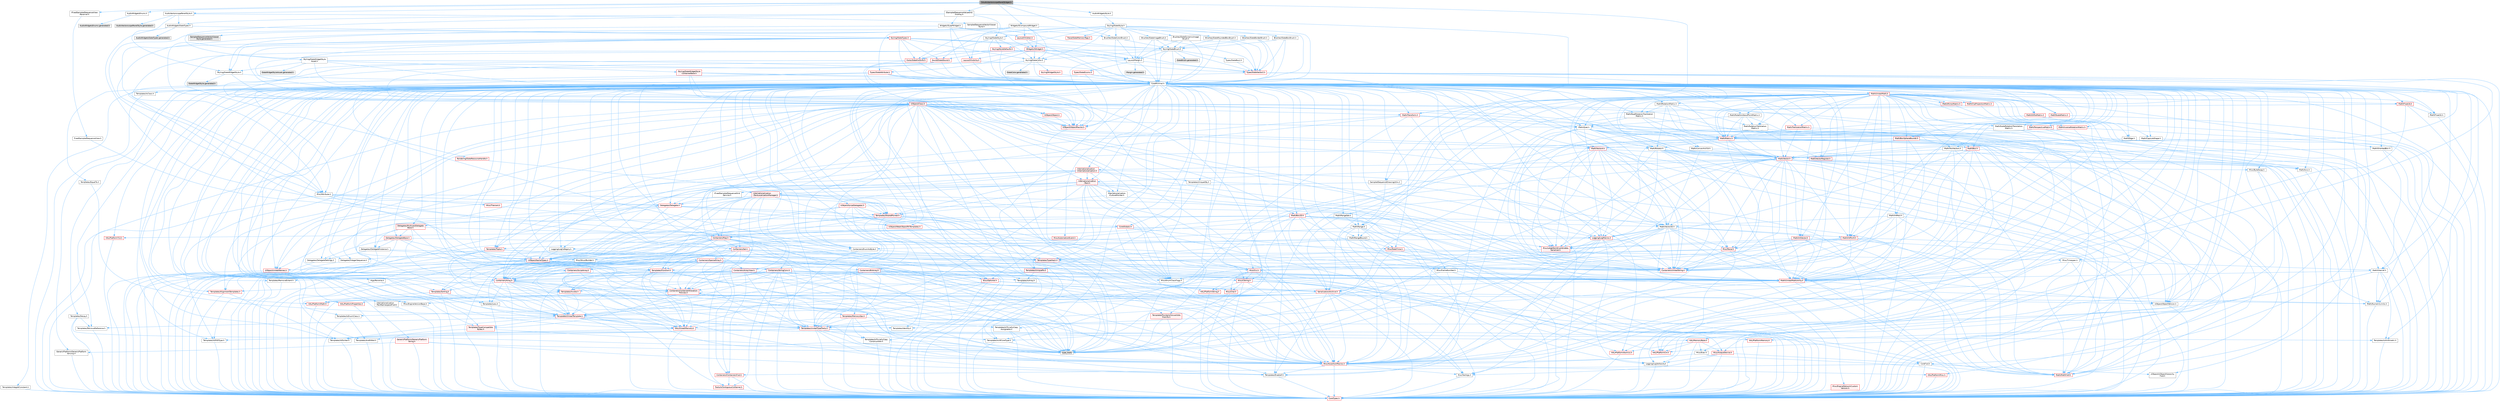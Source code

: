 digraph "SAudioVectorscopePanelWidget.h"
{
 // INTERACTIVE_SVG=YES
 // LATEX_PDF_SIZE
  bgcolor="transparent";
  edge [fontname=Helvetica,fontsize=10,labelfontname=Helvetica,labelfontsize=10];
  node [fontname=Helvetica,fontsize=10,shape=box,height=0.2,width=0.4];
  Node1 [id="Node000001",label="SAudioVectorscopePanelWidget.h",height=0.2,width=0.4,color="gray40", fillcolor="grey60", style="filled", fontcolor="black",tooltip=" "];
  Node1 -> Node2 [id="edge1_Node000001_Node000002",color="steelblue1",style="solid",tooltip=" "];
  Node2 [id="Node000002",label="AudioVectorscopePanelStyle.h",height=0.2,width=0.4,color="grey40", fillcolor="white", style="filled",URL="$d6/d5c/AudioVectorscopePanelStyle_8h.html",tooltip=" "];
  Node2 -> Node3 [id="edge2_Node000002_Node000003",color="steelblue1",style="solid",tooltip=" "];
  Node3 [id="Node000003",label="AudioWidgetsSlateTypes.h",height=0.2,width=0.4,color="grey40", fillcolor="white", style="filled",URL="$d1/d08/AudioWidgetsSlateTypes_8h.html",tooltip=" "];
  Node3 -> Node4 [id="edge3_Node000003_Node000004",color="steelblue1",style="solid",tooltip=" "];
  Node4 [id="Node000004",label="Delegates/Delegate.h",height=0.2,width=0.4,color="red", fillcolor="#FFF0F0", style="filled",URL="$d4/d80/Delegate_8h.html",tooltip=" "];
  Node4 -> Node5 [id="edge4_Node000004_Node000005",color="steelblue1",style="solid",tooltip=" "];
  Node5 [id="Node000005",label="CoreTypes.h",height=0.2,width=0.4,color="red", fillcolor="#FFF0F0", style="filled",URL="$dc/dec/CoreTypes_8h.html",tooltip=" "];
  Node4 -> Node19 [id="edge5_Node000004_Node000019",color="steelblue1",style="solid",tooltip=" "];
  Node19 [id="Node000019",label="Misc/AssertionMacros.h",height=0.2,width=0.4,color="red", fillcolor="#FFF0F0", style="filled",URL="$d0/dfa/AssertionMacros_8h.html",tooltip=" "];
  Node19 -> Node5 [id="edge6_Node000019_Node000005",color="steelblue1",style="solid",tooltip=" "];
  Node19 -> Node20 [id="edge7_Node000019_Node000020",color="steelblue1",style="solid",tooltip=" "];
  Node20 [id="Node000020",label="HAL/PlatformMisc.h",height=0.2,width=0.4,color="red", fillcolor="#FFF0F0", style="filled",URL="$d0/df5/PlatformMisc_8h.html",tooltip=" "];
  Node20 -> Node5 [id="edge8_Node000020_Node000005",color="steelblue1",style="solid",tooltip=" "];
  Node19 -> Node56 [id="edge9_Node000019_Node000056",color="steelblue1",style="solid",tooltip=" "];
  Node56 [id="Node000056",label="Templates/EnableIf.h",height=0.2,width=0.4,color="grey40", fillcolor="white", style="filled",URL="$d7/d60/EnableIf_8h.html",tooltip=" "];
  Node56 -> Node5 [id="edge10_Node000056_Node000005",color="steelblue1",style="solid",tooltip=" "];
  Node19 -> Node62 [id="edge11_Node000019_Node000062",color="steelblue1",style="solid",tooltip=" "];
  Node62 [id="Node000062",label="Misc/VarArgs.h",height=0.2,width=0.4,color="grey40", fillcolor="white", style="filled",URL="$d5/d6f/VarArgs_8h.html",tooltip=" "];
  Node62 -> Node5 [id="edge12_Node000062_Node000005",color="steelblue1",style="solid",tooltip=" "];
  Node4 -> Node70 [id="edge13_Node000004_Node000070",color="steelblue1",style="solid",tooltip=" "];
  Node70 [id="Node000070",label="UObject/NameTypes.h",height=0.2,width=0.4,color="red", fillcolor="#FFF0F0", style="filled",URL="$d6/d35/NameTypes_8h.html",tooltip=" "];
  Node70 -> Node5 [id="edge14_Node000070_Node000005",color="steelblue1",style="solid",tooltip=" "];
  Node70 -> Node19 [id="edge15_Node000070_Node000019",color="steelblue1",style="solid",tooltip=" "];
  Node70 -> Node71 [id="edge16_Node000070_Node000071",color="steelblue1",style="solid",tooltip=" "];
  Node71 [id="Node000071",label="HAL/UnrealMemory.h",height=0.2,width=0.4,color="red", fillcolor="#FFF0F0", style="filled",URL="$d9/d96/UnrealMemory_8h.html",tooltip=" "];
  Node71 -> Node5 [id="edge17_Node000071_Node000005",color="steelblue1",style="solid",tooltip=" "];
  Node71 -> Node75 [id="edge18_Node000071_Node000075",color="steelblue1",style="solid",tooltip=" "];
  Node75 [id="Node000075",label="HAL/MemoryBase.h",height=0.2,width=0.4,color="red", fillcolor="#FFF0F0", style="filled",URL="$d6/d9f/MemoryBase_8h.html",tooltip=" "];
  Node75 -> Node5 [id="edge19_Node000075_Node000005",color="steelblue1",style="solid",tooltip=" "];
  Node75 -> Node49 [id="edge20_Node000075_Node000049",color="steelblue1",style="solid",tooltip=" "];
  Node49 [id="Node000049",label="HAL/PlatformAtomics.h",height=0.2,width=0.4,color="red", fillcolor="#FFF0F0", style="filled",URL="$d3/d36/PlatformAtomics_8h.html",tooltip=" "];
  Node49 -> Node5 [id="edge21_Node000049_Node000005",color="steelblue1",style="solid",tooltip=" "];
  Node75 -> Node32 [id="edge22_Node000075_Node000032",color="steelblue1",style="solid",tooltip=" "];
  Node32 [id="Node000032",label="HAL/PlatformCrt.h",height=0.2,width=0.4,color="red", fillcolor="#FFF0F0", style="filled",URL="$d8/d75/PlatformCrt_8h.html",tooltip=" "];
  Node75 -> Node76 [id="edge23_Node000075_Node000076",color="steelblue1",style="solid",tooltip=" "];
  Node76 [id="Node000076",label="Misc/Exec.h",height=0.2,width=0.4,color="grey40", fillcolor="white", style="filled",URL="$de/ddb/Exec_8h.html",tooltip=" "];
  Node76 -> Node5 [id="edge24_Node000076_Node000005",color="steelblue1",style="solid",tooltip=" "];
  Node76 -> Node19 [id="edge25_Node000076_Node000019",color="steelblue1",style="solid",tooltip=" "];
  Node75 -> Node77 [id="edge26_Node000075_Node000077",color="steelblue1",style="solid",tooltip=" "];
  Node77 [id="Node000077",label="Misc/OutputDevice.h",height=0.2,width=0.4,color="red", fillcolor="#FFF0F0", style="filled",URL="$d7/d32/OutputDevice_8h.html",tooltip=" "];
  Node77 -> Node27 [id="edge27_Node000077_Node000027",color="steelblue1",style="solid",tooltip=" "];
  Node27 [id="Node000027",label="CoreFwd.h",height=0.2,width=0.4,color="grey40", fillcolor="white", style="filled",URL="$d1/d1e/CoreFwd_8h.html",tooltip=" "];
  Node27 -> Node5 [id="edge28_Node000027_Node000005",color="steelblue1",style="solid",tooltip=" "];
  Node27 -> Node28 [id="edge29_Node000027_Node000028",color="steelblue1",style="solid",tooltip=" "];
  Node28 [id="Node000028",label="Containers/ContainersFwd.h",height=0.2,width=0.4,color="red", fillcolor="#FFF0F0", style="filled",URL="$d4/d0a/ContainersFwd_8h.html",tooltip=" "];
  Node28 -> Node5 [id="edge30_Node000028_Node000005",color="steelblue1",style="solid",tooltip=" "];
  Node28 -> Node25 [id="edge31_Node000028_Node000025",color="steelblue1",style="solid",tooltip=" "];
  Node25 [id="Node000025",label="Traits/IsContiguousContainer.h",height=0.2,width=0.4,color="red", fillcolor="#FFF0F0", style="filled",URL="$d5/d3c/IsContiguousContainer_8h.html",tooltip=" "];
  Node25 -> Node5 [id="edge32_Node000025_Node000005",color="steelblue1",style="solid",tooltip=" "];
  Node27 -> Node29 [id="edge33_Node000027_Node000029",color="steelblue1",style="solid",tooltip=" "];
  Node29 [id="Node000029",label="Math/MathFwd.h",height=0.2,width=0.4,color="red", fillcolor="#FFF0F0", style="filled",URL="$d2/d10/MathFwd_8h.html",tooltip=" "];
  Node27 -> Node30 [id="edge34_Node000027_Node000030",color="steelblue1",style="solid",tooltip=" "];
  Node30 [id="Node000030",label="UObject/UObjectHierarchy\lFwd.h",height=0.2,width=0.4,color="grey40", fillcolor="white", style="filled",URL="$d3/d13/UObjectHierarchyFwd_8h.html",tooltip=" "];
  Node77 -> Node5 [id="edge35_Node000077_Node000005",color="steelblue1",style="solid",tooltip=" "];
  Node77 -> Node78 [id="edge36_Node000077_Node000078",color="steelblue1",style="solid",tooltip=" "];
  Node78 [id="Node000078",label="Logging/LogVerbosity.h",height=0.2,width=0.4,color="grey40", fillcolor="white", style="filled",URL="$d2/d8f/LogVerbosity_8h.html",tooltip=" "];
  Node78 -> Node5 [id="edge37_Node000078_Node000005",color="steelblue1",style="solid",tooltip=" "];
  Node77 -> Node62 [id="edge38_Node000077_Node000062",color="steelblue1",style="solid",tooltip=" "];
  Node71 -> Node88 [id="edge39_Node000071_Node000088",color="steelblue1",style="solid",tooltip=" "];
  Node88 [id="Node000088",label="HAL/PlatformMemory.h",height=0.2,width=0.4,color="red", fillcolor="#FFF0F0", style="filled",URL="$de/d68/PlatformMemory_8h.html",tooltip=" "];
  Node88 -> Node5 [id="edge40_Node000088_Node000005",color="steelblue1",style="solid",tooltip=" "];
  Node71 -> Node91 [id="edge41_Node000071_Node000091",color="steelblue1",style="solid",tooltip=" "];
  Node91 [id="Node000091",label="Templates/IsPointer.h",height=0.2,width=0.4,color="grey40", fillcolor="white", style="filled",URL="$d7/d05/IsPointer_8h.html",tooltip=" "];
  Node91 -> Node5 [id="edge42_Node000091_Node000005",color="steelblue1",style="solid",tooltip=" "];
  Node70 -> Node92 [id="edge43_Node000070_Node000092",color="steelblue1",style="solid",tooltip=" "];
  Node92 [id="Node000092",label="Templates/UnrealTypeTraits.h",height=0.2,width=0.4,color="red", fillcolor="#FFF0F0", style="filled",URL="$d2/d2d/UnrealTypeTraits_8h.html",tooltip=" "];
  Node92 -> Node5 [id="edge44_Node000092_Node000005",color="steelblue1",style="solid",tooltip=" "];
  Node92 -> Node91 [id="edge45_Node000092_Node000091",color="steelblue1",style="solid",tooltip=" "];
  Node92 -> Node19 [id="edge46_Node000092_Node000019",color="steelblue1",style="solid",tooltip=" "];
  Node92 -> Node84 [id="edge47_Node000092_Node000084",color="steelblue1",style="solid",tooltip=" "];
  Node84 [id="Node000084",label="Templates/AndOrNot.h",height=0.2,width=0.4,color="grey40", fillcolor="white", style="filled",URL="$db/d0a/AndOrNot_8h.html",tooltip=" "];
  Node84 -> Node5 [id="edge48_Node000084_Node000005",color="steelblue1",style="solid",tooltip=" "];
  Node92 -> Node56 [id="edge49_Node000092_Node000056",color="steelblue1",style="solid",tooltip=" "];
  Node92 -> Node93 [id="edge50_Node000092_Node000093",color="steelblue1",style="solid",tooltip=" "];
  Node93 [id="Node000093",label="Templates/IsArithmetic.h",height=0.2,width=0.4,color="grey40", fillcolor="white", style="filled",URL="$d2/d5d/IsArithmetic_8h.html",tooltip=" "];
  Node93 -> Node5 [id="edge51_Node000093_Node000005",color="steelblue1",style="solid",tooltip=" "];
  Node92 -> Node95 [id="edge52_Node000092_Node000095",color="steelblue1",style="solid",tooltip=" "];
  Node95 [id="Node000095",label="Templates/IsPODType.h",height=0.2,width=0.4,color="grey40", fillcolor="white", style="filled",URL="$d7/db1/IsPODType_8h.html",tooltip=" "];
  Node95 -> Node5 [id="edge53_Node000095_Node000005",color="steelblue1",style="solid",tooltip=" "];
  Node92 -> Node96 [id="edge54_Node000092_Node000096",color="steelblue1",style="solid",tooltip=" "];
  Node96 [id="Node000096",label="Templates/IsUECoreType.h",height=0.2,width=0.4,color="grey40", fillcolor="white", style="filled",URL="$d1/db8/IsUECoreType_8h.html",tooltip=" "];
  Node96 -> Node5 [id="edge55_Node000096_Node000005",color="steelblue1",style="solid",tooltip=" "];
  Node96 -> Node9 [id="edge56_Node000096_Node000009",color="steelblue1",style="solid",tooltip=" "];
  Node9 [id="Node000009",label="type_traits",height=0.2,width=0.4,color="grey60", fillcolor="#E0E0E0", style="filled",tooltip=" "];
  Node92 -> Node85 [id="edge57_Node000092_Node000085",color="steelblue1",style="solid",tooltip=" "];
  Node85 [id="Node000085",label="Templates/IsTriviallyCopy\lConstructible.h",height=0.2,width=0.4,color="grey40", fillcolor="white", style="filled",URL="$d3/d78/IsTriviallyCopyConstructible_8h.html",tooltip=" "];
  Node85 -> Node5 [id="edge58_Node000085_Node000005",color="steelblue1",style="solid",tooltip=" "];
  Node85 -> Node9 [id="edge59_Node000085_Node000009",color="steelblue1",style="solid",tooltip=" "];
  Node70 -> Node97 [id="edge60_Node000070_Node000097",color="steelblue1",style="solid",tooltip=" "];
  Node97 [id="Node000097",label="Templates/UnrealTemplate.h",height=0.2,width=0.4,color="red", fillcolor="#FFF0F0", style="filled",URL="$d4/d24/UnrealTemplate_8h.html",tooltip=" "];
  Node97 -> Node5 [id="edge61_Node000097_Node000005",color="steelblue1",style="solid",tooltip=" "];
  Node97 -> Node91 [id="edge62_Node000097_Node000091",color="steelblue1",style="solid",tooltip=" "];
  Node97 -> Node71 [id="edge63_Node000097_Node000071",color="steelblue1",style="solid",tooltip=" "];
  Node97 -> Node92 [id="edge64_Node000097_Node000092",color="steelblue1",style="solid",tooltip=" "];
  Node97 -> Node100 [id="edge65_Node000097_Node000100",color="steelblue1",style="solid",tooltip=" "];
  Node100 [id="Node000100",label="Templates/RemoveReference.h",height=0.2,width=0.4,color="grey40", fillcolor="white", style="filled",URL="$da/dbe/RemoveReference_8h.html",tooltip=" "];
  Node100 -> Node5 [id="edge66_Node000100_Node000005",color="steelblue1",style="solid",tooltip=" "];
  Node97 -> Node101 [id="edge67_Node000097_Node000101",color="steelblue1",style="solid",tooltip=" "];
  Node101 [id="Node000101",label="Templates/TypeCompatible\lBytes.h",height=0.2,width=0.4,color="red", fillcolor="#FFF0F0", style="filled",URL="$df/d0a/TypeCompatibleBytes_8h.html",tooltip=" "];
  Node101 -> Node5 [id="edge68_Node000101_Node000005",color="steelblue1",style="solid",tooltip=" "];
  Node101 -> Node9 [id="edge69_Node000101_Node000009",color="steelblue1",style="solid",tooltip=" "];
  Node97 -> Node65 [id="edge70_Node000097_Node000065",color="steelblue1",style="solid",tooltip=" "];
  Node65 [id="Node000065",label="Templates/Identity.h",height=0.2,width=0.4,color="grey40", fillcolor="white", style="filled",URL="$d0/dd5/Identity_8h.html",tooltip=" "];
  Node97 -> Node25 [id="edge71_Node000097_Node000025",color="steelblue1",style="solid",tooltip=" "];
  Node97 -> Node9 [id="edge72_Node000097_Node000009",color="steelblue1",style="solid",tooltip=" "];
  Node70 -> Node103 [id="edge73_Node000070_Node000103",color="steelblue1",style="solid",tooltip=" "];
  Node103 [id="Node000103",label="Containers/UnrealString.h",height=0.2,width=0.4,color="red", fillcolor="#FFF0F0", style="filled",URL="$d5/dba/UnrealString_8h.html",tooltip=" "];
  Node70 -> Node110 [id="edge74_Node000070_Node000110",color="steelblue1",style="solid",tooltip=" "];
  Node110 [id="Node000110",label="Containers/StringConv.h",height=0.2,width=0.4,color="red", fillcolor="#FFF0F0", style="filled",URL="$d3/ddf/StringConv_8h.html",tooltip=" "];
  Node110 -> Node5 [id="edge75_Node000110_Node000005",color="steelblue1",style="solid",tooltip=" "];
  Node110 -> Node19 [id="edge76_Node000110_Node000019",color="steelblue1",style="solid",tooltip=" "];
  Node110 -> Node111 [id="edge77_Node000110_Node000111",color="steelblue1",style="solid",tooltip=" "];
  Node111 [id="Node000111",label="Containers/ContainerAllocation\lPolicies.h",height=0.2,width=0.4,color="red", fillcolor="#FFF0F0", style="filled",URL="$d7/dff/ContainerAllocationPolicies_8h.html",tooltip=" "];
  Node111 -> Node5 [id="edge78_Node000111_Node000005",color="steelblue1",style="solid",tooltip=" "];
  Node111 -> Node111 [id="edge79_Node000111_Node000111",color="steelblue1",style="solid",tooltip=" "];
  Node111 -> Node113 [id="edge80_Node000111_Node000113",color="steelblue1",style="solid",tooltip=" "];
  Node113 [id="Node000113",label="HAL/PlatformMath.h",height=0.2,width=0.4,color="red", fillcolor="#FFF0F0", style="filled",URL="$dc/d53/PlatformMath_8h.html",tooltip=" "];
  Node113 -> Node5 [id="edge81_Node000113_Node000005",color="steelblue1",style="solid",tooltip=" "];
  Node111 -> Node71 [id="edge82_Node000111_Node000071",color="steelblue1",style="solid",tooltip=" "];
  Node111 -> Node42 [id="edge83_Node000111_Node000042",color="steelblue1",style="solid",tooltip=" "];
  Node42 [id="Node000042",label="Math/NumericLimits.h",height=0.2,width=0.4,color="grey40", fillcolor="white", style="filled",URL="$df/d1b/NumericLimits_8h.html",tooltip=" "];
  Node42 -> Node5 [id="edge84_Node000042_Node000005",color="steelblue1",style="solid",tooltip=" "];
  Node111 -> Node19 [id="edge85_Node000111_Node000019",color="steelblue1",style="solid",tooltip=" "];
  Node111 -> Node122 [id="edge86_Node000111_Node000122",color="steelblue1",style="solid",tooltip=" "];
  Node122 [id="Node000122",label="Templates/MemoryOps.h",height=0.2,width=0.4,color="red", fillcolor="#FFF0F0", style="filled",URL="$db/dea/MemoryOps_8h.html",tooltip=" "];
  Node122 -> Node5 [id="edge87_Node000122_Node000005",color="steelblue1",style="solid",tooltip=" "];
  Node122 -> Node71 [id="edge88_Node000122_Node000071",color="steelblue1",style="solid",tooltip=" "];
  Node122 -> Node86 [id="edge89_Node000122_Node000086",color="steelblue1",style="solid",tooltip=" "];
  Node86 [id="Node000086",label="Templates/IsTriviallyCopy\lAssignable.h",height=0.2,width=0.4,color="grey40", fillcolor="white", style="filled",URL="$d2/df2/IsTriviallyCopyAssignable_8h.html",tooltip=" "];
  Node86 -> Node5 [id="edge90_Node000086_Node000005",color="steelblue1",style="solid",tooltip=" "];
  Node86 -> Node9 [id="edge91_Node000086_Node000009",color="steelblue1",style="solid",tooltip=" "];
  Node122 -> Node85 [id="edge92_Node000122_Node000085",color="steelblue1",style="solid",tooltip=" "];
  Node122 -> Node92 [id="edge93_Node000122_Node000092",color="steelblue1",style="solid",tooltip=" "];
  Node122 -> Node9 [id="edge94_Node000122_Node000009",color="steelblue1",style="solid",tooltip=" "];
  Node111 -> Node101 [id="edge95_Node000111_Node000101",color="steelblue1",style="solid",tooltip=" "];
  Node111 -> Node9 [id="edge96_Node000111_Node000009",color="steelblue1",style="solid",tooltip=" "];
  Node110 -> Node123 [id="edge97_Node000110_Node000123",color="steelblue1",style="solid",tooltip=" "];
  Node123 [id="Node000123",label="Containers/Array.h",height=0.2,width=0.4,color="red", fillcolor="#FFF0F0", style="filled",URL="$df/dd0/Array_8h.html",tooltip=" "];
  Node123 -> Node5 [id="edge98_Node000123_Node000005",color="steelblue1",style="solid",tooltip=" "];
  Node123 -> Node19 [id="edge99_Node000123_Node000019",color="steelblue1",style="solid",tooltip=" "];
  Node123 -> Node71 [id="edge100_Node000123_Node000071",color="steelblue1",style="solid",tooltip=" "];
  Node123 -> Node92 [id="edge101_Node000123_Node000092",color="steelblue1",style="solid",tooltip=" "];
  Node123 -> Node97 [id="edge102_Node000123_Node000097",color="steelblue1",style="solid",tooltip=" "];
  Node123 -> Node111 [id="edge103_Node000123_Node000111",color="steelblue1",style="solid",tooltip=" "];
  Node123 -> Node130 [id="edge104_Node000123_Node000130",color="steelblue1",style="solid",tooltip=" "];
  Node130 [id="Node000130",label="Serialization/Archive.h",height=0.2,width=0.4,color="red", fillcolor="#FFF0F0", style="filled",URL="$d7/d3b/Archive_8h.html",tooltip=" "];
  Node130 -> Node27 [id="edge105_Node000130_Node000027",color="steelblue1",style="solid",tooltip=" "];
  Node130 -> Node5 [id="edge106_Node000130_Node000005",color="steelblue1",style="solid",tooltip=" "];
  Node130 -> Node131 [id="edge107_Node000130_Node000131",color="steelblue1",style="solid",tooltip=" "];
  Node131 [id="Node000131",label="HAL/PlatformProperties.h",height=0.2,width=0.4,color="red", fillcolor="#FFF0F0", style="filled",URL="$d9/db0/PlatformProperties_8h.html",tooltip=" "];
  Node131 -> Node5 [id="edge108_Node000131_Node000005",color="steelblue1",style="solid",tooltip=" "];
  Node130 -> Node134 [id="edge109_Node000130_Node000134",color="steelblue1",style="solid",tooltip=" "];
  Node134 [id="Node000134",label="Internationalization\l/TextNamespaceFwd.h",height=0.2,width=0.4,color="grey40", fillcolor="white", style="filled",URL="$d8/d97/TextNamespaceFwd_8h.html",tooltip=" "];
  Node134 -> Node5 [id="edge110_Node000134_Node000005",color="steelblue1",style="solid",tooltip=" "];
  Node130 -> Node29 [id="edge111_Node000130_Node000029",color="steelblue1",style="solid",tooltip=" "];
  Node130 -> Node19 [id="edge112_Node000130_Node000019",color="steelblue1",style="solid",tooltip=" "];
  Node130 -> Node135 [id="edge113_Node000130_Node000135",color="steelblue1",style="solid",tooltip=" "];
  Node135 [id="Node000135",label="Misc/EngineVersionBase.h",height=0.2,width=0.4,color="grey40", fillcolor="white", style="filled",URL="$d5/d2b/EngineVersionBase_8h.html",tooltip=" "];
  Node135 -> Node5 [id="edge114_Node000135_Node000005",color="steelblue1",style="solid",tooltip=" "];
  Node130 -> Node62 [id="edge115_Node000130_Node000062",color="steelblue1",style="solid",tooltip=" "];
  Node130 -> Node56 [id="edge116_Node000130_Node000056",color="steelblue1",style="solid",tooltip=" "];
  Node130 -> Node138 [id="edge117_Node000130_Node000138",color="steelblue1",style="solid",tooltip=" "];
  Node138 [id="Node000138",label="Templates/IsEnumClass.h",height=0.2,width=0.4,color="grey40", fillcolor="white", style="filled",URL="$d7/d15/IsEnumClass_8h.html",tooltip=" "];
  Node138 -> Node5 [id="edge118_Node000138_Node000005",color="steelblue1",style="solid",tooltip=" "];
  Node138 -> Node84 [id="edge119_Node000138_Node000084",color="steelblue1",style="solid",tooltip=" "];
  Node130 -> Node97 [id="edge120_Node000130_Node000097",color="steelblue1",style="solid",tooltip=" "];
  Node130 -> Node139 [id="edge121_Node000130_Node000139",color="steelblue1",style="solid",tooltip=" "];
  Node139 [id="Node000139",label="UObject/ObjectVersion.h",height=0.2,width=0.4,color="grey40", fillcolor="white", style="filled",URL="$da/d63/ObjectVersion_8h.html",tooltip=" "];
  Node139 -> Node5 [id="edge122_Node000139_Node000005",color="steelblue1",style="solid",tooltip=" "];
  Node123 -> Node156 [id="edge123_Node000123_Node000156",color="steelblue1",style="solid",tooltip=" "];
  Node156 [id="Node000156",label="Templates/Invoke.h",height=0.2,width=0.4,color="red", fillcolor="#FFF0F0", style="filled",URL="$d7/deb/Invoke_8h.html",tooltip=" "];
  Node156 -> Node5 [id="edge124_Node000156_Node000005",color="steelblue1",style="solid",tooltip=" "];
  Node156 -> Node97 [id="edge125_Node000156_Node000097",color="steelblue1",style="solid",tooltip=" "];
  Node156 -> Node9 [id="edge126_Node000156_Node000009",color="steelblue1",style="solid",tooltip=" "];
  Node123 -> Node161 [id="edge127_Node000123_Node000161",color="steelblue1",style="solid",tooltip=" "];
  Node161 [id="Node000161",label="Templates/Less.h",height=0.2,width=0.4,color="grey40", fillcolor="white", style="filled",URL="$de/dc8/Less_8h.html",tooltip=" "];
  Node161 -> Node5 [id="edge128_Node000161_Node000005",color="steelblue1",style="solid",tooltip=" "];
  Node161 -> Node97 [id="edge129_Node000161_Node000097",color="steelblue1",style="solid",tooltip=" "];
  Node123 -> Node169 [id="edge130_Node000123_Node000169",color="steelblue1",style="solid",tooltip=" "];
  Node169 [id="Node000169",label="Templates/Sorting.h",height=0.2,width=0.4,color="red", fillcolor="#FFF0F0", style="filled",URL="$d3/d9e/Sorting_8h.html",tooltip=" "];
  Node169 -> Node5 [id="edge131_Node000169_Node000005",color="steelblue1",style="solid",tooltip=" "];
  Node169 -> Node113 [id="edge132_Node000169_Node000113",color="steelblue1",style="solid",tooltip=" "];
  Node169 -> Node161 [id="edge133_Node000169_Node000161",color="steelblue1",style="solid",tooltip=" "];
  Node123 -> Node173 [id="edge134_Node000123_Node000173",color="steelblue1",style="solid",tooltip=" "];
  Node173 [id="Node000173",label="Templates/AlignmentTemplates.h",height=0.2,width=0.4,color="red", fillcolor="#FFF0F0", style="filled",URL="$dd/d32/AlignmentTemplates_8h.html",tooltip=" "];
  Node173 -> Node5 [id="edge135_Node000173_Node000005",color="steelblue1",style="solid",tooltip=" "];
  Node173 -> Node91 [id="edge136_Node000173_Node000091",color="steelblue1",style="solid",tooltip=" "];
  Node123 -> Node9 [id="edge137_Node000123_Node000009",color="steelblue1",style="solid",tooltip=" "];
  Node110 -> Node147 [id="edge138_Node000110_Node000147",color="steelblue1",style="solid",tooltip=" "];
  Node147 [id="Node000147",label="Misc/CString.h",height=0.2,width=0.4,color="red", fillcolor="#FFF0F0", style="filled",URL="$d2/d49/CString_8h.html",tooltip=" "];
  Node147 -> Node5 [id="edge139_Node000147_Node000005",color="steelblue1",style="solid",tooltip=" "];
  Node147 -> Node32 [id="edge140_Node000147_Node000032",color="steelblue1",style="solid",tooltip=" "];
  Node147 -> Node73 [id="edge141_Node000147_Node000073",color="steelblue1",style="solid",tooltip=" "];
  Node73 [id="Node000073",label="HAL/PlatformString.h",height=0.2,width=0.4,color="red", fillcolor="#FFF0F0", style="filled",URL="$db/db5/PlatformString_8h.html",tooltip=" "];
  Node73 -> Node5 [id="edge142_Node000073_Node000005",color="steelblue1",style="solid",tooltip=" "];
  Node147 -> Node19 [id="edge143_Node000147_Node000019",color="steelblue1",style="solid",tooltip=" "];
  Node147 -> Node148 [id="edge144_Node000147_Node000148",color="steelblue1",style="solid",tooltip=" "];
  Node148 [id="Node000148",label="Misc/Char.h",height=0.2,width=0.4,color="red", fillcolor="#FFF0F0", style="filled",URL="$d0/d58/Char_8h.html",tooltip=" "];
  Node148 -> Node5 [id="edge145_Node000148_Node000005",color="steelblue1",style="solid",tooltip=" "];
  Node148 -> Node9 [id="edge146_Node000148_Node000009",color="steelblue1",style="solid",tooltip=" "];
  Node147 -> Node62 [id="edge147_Node000147_Node000062",color="steelblue1",style="solid",tooltip=" "];
  Node110 -> Node174 [id="edge148_Node000110_Node000174",color="steelblue1",style="solid",tooltip=" "];
  Node174 [id="Node000174",label="Templates/IsArray.h",height=0.2,width=0.4,color="grey40", fillcolor="white", style="filled",URL="$d8/d8d/IsArray_8h.html",tooltip=" "];
  Node174 -> Node5 [id="edge149_Node000174_Node000005",color="steelblue1",style="solid",tooltip=" "];
  Node110 -> Node97 [id="edge150_Node000110_Node000097",color="steelblue1",style="solid",tooltip=" "];
  Node110 -> Node92 [id="edge151_Node000110_Node000092",color="steelblue1",style="solid",tooltip=" "];
  Node110 -> Node25 [id="edge152_Node000110_Node000025",color="steelblue1",style="solid",tooltip=" "];
  Node110 -> Node9 [id="edge153_Node000110_Node000009",color="steelblue1",style="solid",tooltip=" "];
  Node70 -> Node175 [id="edge154_Node000070_Node000175",color="steelblue1",style="solid",tooltip=" "];
  Node175 [id="Node000175",label="UObject/UnrealNames.h",height=0.2,width=0.4,color="red", fillcolor="#FFF0F0", style="filled",URL="$d8/db1/UnrealNames_8h.html",tooltip=" "];
  Node175 -> Node5 [id="edge155_Node000175_Node000005",color="steelblue1",style="solid",tooltip=" "];
  Node4 -> Node183 [id="edge156_Node000004_Node000183",color="steelblue1",style="solid",tooltip=" "];
  Node183 [id="Node000183",label="Templates/SharedPointer.h",height=0.2,width=0.4,color="red", fillcolor="#FFF0F0", style="filled",URL="$d2/d17/SharedPointer_8h.html",tooltip=" "];
  Node183 -> Node5 [id="edge157_Node000183_Node000005",color="steelblue1",style="solid",tooltip=" "];
  Node183 -> Node184 [id="edge158_Node000183_Node000184",color="steelblue1",style="solid",tooltip=" "];
  Node184 [id="Node000184",label="Templates/PointerIsConvertible\lFromTo.h",height=0.2,width=0.4,color="red", fillcolor="#FFF0F0", style="filled",URL="$d6/d65/PointerIsConvertibleFromTo_8h.html",tooltip=" "];
  Node184 -> Node5 [id="edge159_Node000184_Node000005",color="steelblue1",style="solid",tooltip=" "];
  Node184 -> Node9 [id="edge160_Node000184_Node000009",color="steelblue1",style="solid",tooltip=" "];
  Node183 -> Node19 [id="edge161_Node000183_Node000019",color="steelblue1",style="solid",tooltip=" "];
  Node183 -> Node71 [id="edge162_Node000183_Node000071",color="steelblue1",style="solid",tooltip=" "];
  Node183 -> Node123 [id="edge163_Node000183_Node000123",color="steelblue1",style="solid",tooltip=" "];
  Node183 -> Node185 [id="edge164_Node000183_Node000185",color="steelblue1",style="solid",tooltip=" "];
  Node185 [id="Node000185",label="Containers/Map.h",height=0.2,width=0.4,color="red", fillcolor="#FFF0F0", style="filled",URL="$df/d79/Map_8h.html",tooltip=" "];
  Node185 -> Node5 [id="edge165_Node000185_Node000005",color="steelblue1",style="solid",tooltip=" "];
  Node185 -> Node186 [id="edge166_Node000185_Node000186",color="steelblue1",style="solid",tooltip=" "];
  Node186 [id="Node000186",label="Algo/Reverse.h",height=0.2,width=0.4,color="grey40", fillcolor="white", style="filled",URL="$d5/d93/Reverse_8h.html",tooltip=" "];
  Node186 -> Node5 [id="edge167_Node000186_Node000005",color="steelblue1",style="solid",tooltip=" "];
  Node186 -> Node97 [id="edge168_Node000186_Node000097",color="steelblue1",style="solid",tooltip=" "];
  Node185 -> Node187 [id="edge169_Node000185_Node000187",color="steelblue1",style="solid",tooltip=" "];
  Node187 [id="Node000187",label="Containers/Set.h",height=0.2,width=0.4,color="red", fillcolor="#FFF0F0", style="filled",URL="$d4/d45/Set_8h.html",tooltip=" "];
  Node187 -> Node111 [id="edge170_Node000187_Node000111",color="steelblue1",style="solid",tooltip=" "];
  Node187 -> Node189 [id="edge171_Node000187_Node000189",color="steelblue1",style="solid",tooltip=" "];
  Node189 [id="Node000189",label="Containers/SparseArray.h",height=0.2,width=0.4,color="red", fillcolor="#FFF0F0", style="filled",URL="$d5/dbf/SparseArray_8h.html",tooltip=" "];
  Node189 -> Node5 [id="edge172_Node000189_Node000005",color="steelblue1",style="solid",tooltip=" "];
  Node189 -> Node19 [id="edge173_Node000189_Node000019",color="steelblue1",style="solid",tooltip=" "];
  Node189 -> Node71 [id="edge174_Node000189_Node000071",color="steelblue1",style="solid",tooltip=" "];
  Node189 -> Node92 [id="edge175_Node000189_Node000092",color="steelblue1",style="solid",tooltip=" "];
  Node189 -> Node97 [id="edge176_Node000189_Node000097",color="steelblue1",style="solid",tooltip=" "];
  Node189 -> Node111 [id="edge177_Node000189_Node000111",color="steelblue1",style="solid",tooltip=" "];
  Node189 -> Node161 [id="edge178_Node000189_Node000161",color="steelblue1",style="solid",tooltip=" "];
  Node189 -> Node123 [id="edge179_Node000189_Node000123",color="steelblue1",style="solid",tooltip=" "];
  Node189 -> Node172 [id="edge180_Node000189_Node000172",color="steelblue1",style="solid",tooltip=" "];
  Node172 [id="Node000172",label="Math/UnrealMathUtility.h",height=0.2,width=0.4,color="red", fillcolor="#FFF0F0", style="filled",URL="$db/db8/UnrealMathUtility_8h.html",tooltip=" "];
  Node172 -> Node5 [id="edge181_Node000172_Node000005",color="steelblue1",style="solid",tooltip=" "];
  Node172 -> Node19 [id="edge182_Node000172_Node000019",color="steelblue1",style="solid",tooltip=" "];
  Node172 -> Node113 [id="edge183_Node000172_Node000113",color="steelblue1",style="solid",tooltip=" "];
  Node172 -> Node29 [id="edge184_Node000172_Node000029",color="steelblue1",style="solid",tooltip=" "];
  Node172 -> Node65 [id="edge185_Node000172_Node000065",color="steelblue1",style="solid",tooltip=" "];
  Node189 -> Node190 [id="edge186_Node000189_Node000190",color="steelblue1",style="solid",tooltip=" "];
  Node190 [id="Node000190",label="Containers/ScriptArray.h",height=0.2,width=0.4,color="red", fillcolor="#FFF0F0", style="filled",URL="$dc/daf/ScriptArray_8h.html",tooltip=" "];
  Node190 -> Node5 [id="edge187_Node000190_Node000005",color="steelblue1",style="solid",tooltip=" "];
  Node190 -> Node19 [id="edge188_Node000190_Node000019",color="steelblue1",style="solid",tooltip=" "];
  Node190 -> Node71 [id="edge189_Node000190_Node000071",color="steelblue1",style="solid",tooltip=" "];
  Node190 -> Node111 [id="edge190_Node000190_Node000111",color="steelblue1",style="solid",tooltip=" "];
  Node190 -> Node123 [id="edge191_Node000190_Node000123",color="steelblue1",style="solid",tooltip=" "];
  Node189 -> Node191 [id="edge192_Node000189_Node000191",color="steelblue1",style="solid",tooltip=" "];
  Node191 [id="Node000191",label="Containers/BitArray.h",height=0.2,width=0.4,color="red", fillcolor="#FFF0F0", style="filled",URL="$d1/de4/BitArray_8h.html",tooltip=" "];
  Node191 -> Node111 [id="edge193_Node000191_Node000111",color="steelblue1",style="solid",tooltip=" "];
  Node191 -> Node5 [id="edge194_Node000191_Node000005",color="steelblue1",style="solid",tooltip=" "];
  Node191 -> Node49 [id="edge195_Node000191_Node000049",color="steelblue1",style="solid",tooltip=" "];
  Node191 -> Node71 [id="edge196_Node000191_Node000071",color="steelblue1",style="solid",tooltip=" "];
  Node191 -> Node172 [id="edge197_Node000191_Node000172",color="steelblue1",style="solid",tooltip=" "];
  Node191 -> Node19 [id="edge198_Node000191_Node000019",color="steelblue1",style="solid",tooltip=" "];
  Node191 -> Node44 [id="edge199_Node000191_Node000044",color="steelblue1",style="solid",tooltip=" "];
  Node44 [id="Node000044",label="Misc/EnumClassFlags.h",height=0.2,width=0.4,color="grey40", fillcolor="white", style="filled",URL="$d8/de7/EnumClassFlags_8h.html",tooltip=" "];
  Node191 -> Node130 [id="edge200_Node000191_Node000130",color="steelblue1",style="solid",tooltip=" "];
  Node191 -> Node56 [id="edge201_Node000191_Node000056",color="steelblue1",style="solid",tooltip=" "];
  Node191 -> Node156 [id="edge202_Node000191_Node000156",color="steelblue1",style="solid",tooltip=" "];
  Node191 -> Node97 [id="edge203_Node000191_Node000097",color="steelblue1",style="solid",tooltip=" "];
  Node191 -> Node92 [id="edge204_Node000191_Node000092",color="steelblue1",style="solid",tooltip=" "];
  Node189 -> Node103 [id="edge205_Node000189_Node000103",color="steelblue1",style="solid",tooltip=" "];
  Node187 -> Node28 [id="edge206_Node000187_Node000028",color="steelblue1",style="solid",tooltip=" "];
  Node187 -> Node172 [id="edge207_Node000187_Node000172",color="steelblue1",style="solid",tooltip=" "];
  Node187 -> Node19 [id="edge208_Node000187_Node000019",color="steelblue1",style="solid",tooltip=" "];
  Node187 -> Node207 [id="edge209_Node000187_Node000207",color="steelblue1",style="solid",tooltip=" "];
  Node207 [id="Node000207",label="Misc/StructBuilder.h",height=0.2,width=0.4,color="grey40", fillcolor="white", style="filled",URL="$d9/db3/StructBuilder_8h.html",tooltip=" "];
  Node207 -> Node5 [id="edge210_Node000207_Node000005",color="steelblue1",style="solid",tooltip=" "];
  Node207 -> Node172 [id="edge211_Node000207_Node000172",color="steelblue1",style="solid",tooltip=" "];
  Node207 -> Node173 [id="edge212_Node000207_Node000173",color="steelblue1",style="solid",tooltip=" "];
  Node187 -> Node208 [id="edge213_Node000187_Node000208",color="steelblue1",style="solid",tooltip=" "];
  Node208 [id="Node000208",label="Templates/Function.h",height=0.2,width=0.4,color="red", fillcolor="#FFF0F0", style="filled",URL="$df/df5/Function_8h.html",tooltip=" "];
  Node208 -> Node5 [id="edge214_Node000208_Node000005",color="steelblue1",style="solid",tooltip=" "];
  Node208 -> Node19 [id="edge215_Node000208_Node000019",color="steelblue1",style="solid",tooltip=" "];
  Node208 -> Node71 [id="edge216_Node000208_Node000071",color="steelblue1",style="solid",tooltip=" "];
  Node208 -> Node92 [id="edge217_Node000208_Node000092",color="steelblue1",style="solid",tooltip=" "];
  Node208 -> Node156 [id="edge218_Node000208_Node000156",color="steelblue1",style="solid",tooltip=" "];
  Node208 -> Node97 [id="edge219_Node000208_Node000097",color="steelblue1",style="solid",tooltip=" "];
  Node208 -> Node172 [id="edge220_Node000208_Node000172",color="steelblue1",style="solid",tooltip=" "];
  Node208 -> Node9 [id="edge221_Node000208_Node000009",color="steelblue1",style="solid",tooltip=" "];
  Node187 -> Node169 [id="edge222_Node000187_Node000169",color="steelblue1",style="solid",tooltip=" "];
  Node187 -> Node145 [id="edge223_Node000187_Node000145",color="steelblue1",style="solid",tooltip=" "];
  Node145 [id="Node000145",label="Templates/TypeHash.h",height=0.2,width=0.4,color="red", fillcolor="#FFF0F0", style="filled",URL="$d1/d62/TypeHash_8h.html",tooltip=" "];
  Node145 -> Node5 [id="edge224_Node000145_Node000005",color="steelblue1",style="solid",tooltip=" "];
  Node145 -> Node146 [id="edge225_Node000145_Node000146",color="steelblue1",style="solid",tooltip=" "];
  Node146 [id="Node000146",label="Misc/Crc.h",height=0.2,width=0.4,color="red", fillcolor="#FFF0F0", style="filled",URL="$d4/dd2/Crc_8h.html",tooltip=" "];
  Node146 -> Node5 [id="edge226_Node000146_Node000005",color="steelblue1",style="solid",tooltip=" "];
  Node146 -> Node73 [id="edge227_Node000146_Node000073",color="steelblue1",style="solid",tooltip=" "];
  Node146 -> Node19 [id="edge228_Node000146_Node000019",color="steelblue1",style="solid",tooltip=" "];
  Node146 -> Node147 [id="edge229_Node000146_Node000147",color="steelblue1",style="solid",tooltip=" "];
  Node146 -> Node148 [id="edge230_Node000146_Node000148",color="steelblue1",style="solid",tooltip=" "];
  Node146 -> Node92 [id="edge231_Node000146_Node000092",color="steelblue1",style="solid",tooltip=" "];
  Node145 -> Node9 [id="edge232_Node000145_Node000009",color="steelblue1",style="solid",tooltip=" "];
  Node187 -> Node97 [id="edge233_Node000187_Node000097",color="steelblue1",style="solid",tooltip=" "];
  Node187 -> Node9 [id="edge234_Node000187_Node000009",color="steelblue1",style="solid",tooltip=" "];
  Node185 -> Node103 [id="edge235_Node000185_Node000103",color="steelblue1",style="solid",tooltip=" "];
  Node185 -> Node19 [id="edge236_Node000185_Node000019",color="steelblue1",style="solid",tooltip=" "];
  Node185 -> Node207 [id="edge237_Node000185_Node000207",color="steelblue1",style="solid",tooltip=" "];
  Node185 -> Node208 [id="edge238_Node000185_Node000208",color="steelblue1",style="solid",tooltip=" "];
  Node185 -> Node169 [id="edge239_Node000185_Node000169",color="steelblue1",style="solid",tooltip=" "];
  Node185 -> Node211 [id="edge240_Node000185_Node000211",color="steelblue1",style="solid",tooltip=" "];
  Node211 [id="Node000211",label="Templates/Tuple.h",height=0.2,width=0.4,color="red", fillcolor="#FFF0F0", style="filled",URL="$d2/d4f/Tuple_8h.html",tooltip=" "];
  Node211 -> Node5 [id="edge241_Node000211_Node000005",color="steelblue1",style="solid",tooltip=" "];
  Node211 -> Node97 [id="edge242_Node000211_Node000097",color="steelblue1",style="solid",tooltip=" "];
  Node211 -> Node212 [id="edge243_Node000211_Node000212",color="steelblue1",style="solid",tooltip=" "];
  Node212 [id="Node000212",label="Delegates/IntegerSequence.h",height=0.2,width=0.4,color="grey40", fillcolor="white", style="filled",URL="$d2/dcc/IntegerSequence_8h.html",tooltip=" "];
  Node212 -> Node5 [id="edge244_Node000212_Node000005",color="steelblue1",style="solid",tooltip=" "];
  Node211 -> Node156 [id="edge245_Node000211_Node000156",color="steelblue1",style="solid",tooltip=" "];
  Node211 -> Node145 [id="edge246_Node000211_Node000145",color="steelblue1",style="solid",tooltip=" "];
  Node211 -> Node9 [id="edge247_Node000211_Node000009",color="steelblue1",style="solid",tooltip=" "];
  Node185 -> Node97 [id="edge248_Node000185_Node000097",color="steelblue1",style="solid",tooltip=" "];
  Node185 -> Node92 [id="edge249_Node000185_Node000092",color="steelblue1",style="solid",tooltip=" "];
  Node185 -> Node9 [id="edge250_Node000185_Node000009",color="steelblue1",style="solid",tooltip=" "];
  Node183 -> Node214 [id="edge251_Node000183_Node000214",color="steelblue1",style="solid",tooltip=" "];
  Node214 [id="Node000214",label="CoreGlobals.h",height=0.2,width=0.4,color="red", fillcolor="#FFF0F0", style="filled",URL="$d5/d8c/CoreGlobals_8h.html",tooltip=" "];
  Node214 -> Node103 [id="edge252_Node000214_Node000103",color="steelblue1",style="solid",tooltip=" "];
  Node214 -> Node5 [id="edge253_Node000214_Node000005",color="steelblue1",style="solid",tooltip=" "];
  Node214 -> Node215 [id="edge254_Node000214_Node000215",color="steelblue1",style="solid",tooltip=" "];
  Node215 [id="Node000215",label="HAL/PlatformTLS.h",height=0.2,width=0.4,color="red", fillcolor="#FFF0F0", style="filled",URL="$d0/def/PlatformTLS_8h.html",tooltip=" "];
  Node215 -> Node5 [id="edge255_Node000215_Node000005",color="steelblue1",style="solid",tooltip=" "];
  Node214 -> Node218 [id="edge256_Node000214_Node000218",color="steelblue1",style="solid",tooltip=" "];
  Node218 [id="Node000218",label="Logging/LogMacros.h",height=0.2,width=0.4,color="red", fillcolor="#FFF0F0", style="filled",URL="$d0/d16/LogMacros_8h.html",tooltip=" "];
  Node218 -> Node103 [id="edge257_Node000218_Node000103",color="steelblue1",style="solid",tooltip=" "];
  Node218 -> Node5 [id="edge258_Node000218_Node000005",color="steelblue1",style="solid",tooltip=" "];
  Node218 -> Node219 [id="edge259_Node000218_Node000219",color="steelblue1",style="solid",tooltip=" "];
  Node219 [id="Node000219",label="Logging/LogCategory.h",height=0.2,width=0.4,color="grey40", fillcolor="white", style="filled",URL="$d9/d36/LogCategory_8h.html",tooltip=" "];
  Node219 -> Node5 [id="edge260_Node000219_Node000005",color="steelblue1",style="solid",tooltip=" "];
  Node219 -> Node78 [id="edge261_Node000219_Node000078",color="steelblue1",style="solid",tooltip=" "];
  Node219 -> Node70 [id="edge262_Node000219_Node000070",color="steelblue1",style="solid",tooltip=" "];
  Node218 -> Node78 [id="edge263_Node000218_Node000078",color="steelblue1",style="solid",tooltip=" "];
  Node218 -> Node19 [id="edge264_Node000218_Node000019",color="steelblue1",style="solid",tooltip=" "];
  Node218 -> Node62 [id="edge265_Node000218_Node000062",color="steelblue1",style="solid",tooltip=" "];
  Node218 -> Node56 [id="edge266_Node000218_Node000056",color="steelblue1",style="solid",tooltip=" "];
  Node218 -> Node9 [id="edge267_Node000218_Node000009",color="steelblue1",style="solid",tooltip=" "];
  Node214 -> Node44 [id="edge268_Node000214_Node000044",color="steelblue1",style="solid",tooltip=" "];
  Node214 -> Node77 [id="edge269_Node000214_Node000077",color="steelblue1",style="solid",tooltip=" "];
  Node214 -> Node70 [id="edge270_Node000214_Node000070",color="steelblue1",style="solid",tooltip=" "];
  Node4 -> Node226 [id="edge271_Node000004_Node000226",color="steelblue1",style="solid",tooltip=" "];
  Node226 [id="Node000226",label="UObject/WeakObjectPtrTemplates.h",height=0.2,width=0.4,color="red", fillcolor="#FFF0F0", style="filled",URL="$d8/d3b/WeakObjectPtrTemplates_8h.html",tooltip=" "];
  Node226 -> Node5 [id="edge272_Node000226_Node000005",color="steelblue1",style="solid",tooltip=" "];
  Node226 -> Node185 [id="edge273_Node000226_Node000185",color="steelblue1",style="solid",tooltip=" "];
  Node226 -> Node9 [id="edge274_Node000226_Node000009",color="steelblue1",style="solid",tooltip=" "];
  Node4 -> Node229 [id="edge275_Node000004_Node000229",color="steelblue1",style="solid",tooltip=" "];
  Node229 [id="Node000229",label="Delegates/MulticastDelegate\lBase.h",height=0.2,width=0.4,color="red", fillcolor="#FFF0F0", style="filled",URL="$db/d16/MulticastDelegateBase_8h.html",tooltip=" "];
  Node229 -> Node5 [id="edge276_Node000229_Node000005",color="steelblue1",style="solid",tooltip=" "];
  Node229 -> Node111 [id="edge277_Node000229_Node000111",color="steelblue1",style="solid",tooltip=" "];
  Node229 -> Node123 [id="edge278_Node000229_Node000123",color="steelblue1",style="solid",tooltip=" "];
  Node229 -> Node172 [id="edge279_Node000229_Node000172",color="steelblue1",style="solid",tooltip=" "];
  Node229 -> Node230 [id="edge280_Node000229_Node000230",color="steelblue1",style="solid",tooltip=" "];
  Node230 [id="Node000230",label="Delegates/IDelegateInstance.h",height=0.2,width=0.4,color="grey40", fillcolor="white", style="filled",URL="$d2/d10/IDelegateInstance_8h.html",tooltip=" "];
  Node230 -> Node5 [id="edge281_Node000230_Node000005",color="steelblue1",style="solid",tooltip=" "];
  Node230 -> Node145 [id="edge282_Node000230_Node000145",color="steelblue1",style="solid",tooltip=" "];
  Node230 -> Node70 [id="edge283_Node000230_Node000070",color="steelblue1",style="solid",tooltip=" "];
  Node230 -> Node231 [id="edge284_Node000230_Node000231",color="steelblue1",style="solid",tooltip=" "];
  Node231 [id="Node000231",label="Delegates/DelegateSettings.h",height=0.2,width=0.4,color="grey40", fillcolor="white", style="filled",URL="$d0/d97/DelegateSettings_8h.html",tooltip=" "];
  Node231 -> Node5 [id="edge285_Node000231_Node000005",color="steelblue1",style="solid",tooltip=" "];
  Node229 -> Node232 [id="edge286_Node000229_Node000232",color="steelblue1",style="solid",tooltip=" "];
  Node232 [id="Node000232",label="Delegates/DelegateBase.h",height=0.2,width=0.4,color="red", fillcolor="#FFF0F0", style="filled",URL="$da/d67/DelegateBase_8h.html",tooltip=" "];
  Node232 -> Node5 [id="edge287_Node000232_Node000005",color="steelblue1",style="solid",tooltip=" "];
  Node232 -> Node111 [id="edge288_Node000232_Node000111",color="steelblue1",style="solid",tooltip=" "];
  Node232 -> Node172 [id="edge289_Node000232_Node000172",color="steelblue1",style="solid",tooltip=" "];
  Node232 -> Node70 [id="edge290_Node000232_Node000070",color="steelblue1",style="solid",tooltip=" "];
  Node232 -> Node231 [id="edge291_Node000232_Node000231",color="steelblue1",style="solid",tooltip=" "];
  Node232 -> Node230 [id="edge292_Node000232_Node000230",color="steelblue1",style="solid",tooltip=" "];
  Node4 -> Node212 [id="edge293_Node000004_Node000212",color="steelblue1",style="solid",tooltip=" "];
  Node3 -> Node244 [id="edge294_Node000003_Node000244",color="steelblue1",style="solid",tooltip=" "];
  Node244 [id="Node000244",label="Styling/SlateTypes.h",height=0.2,width=0.4,color="red", fillcolor="#FFF0F0", style="filled",URL="$d2/d6f/SlateTypes_8h.html",tooltip=" "];
  Node244 -> Node245 [id="edge295_Node000244_Node000245",color="steelblue1",style="solid",tooltip=" "];
  Node245 [id="Node000245",label="CoreMinimal.h",height=0.2,width=0.4,color="grey40", fillcolor="white", style="filled",URL="$d7/d67/CoreMinimal_8h.html",tooltip=" "];
  Node245 -> Node5 [id="edge296_Node000245_Node000005",color="steelblue1",style="solid",tooltip=" "];
  Node245 -> Node27 [id="edge297_Node000245_Node000027",color="steelblue1",style="solid",tooltip=" "];
  Node245 -> Node30 [id="edge298_Node000245_Node000030",color="steelblue1",style="solid",tooltip=" "];
  Node245 -> Node28 [id="edge299_Node000245_Node000028",color="steelblue1",style="solid",tooltip=" "];
  Node245 -> Node62 [id="edge300_Node000245_Node000062",color="steelblue1",style="solid",tooltip=" "];
  Node245 -> Node78 [id="edge301_Node000245_Node000078",color="steelblue1",style="solid",tooltip=" "];
  Node245 -> Node77 [id="edge302_Node000245_Node000077",color="steelblue1",style="solid",tooltip=" "];
  Node245 -> Node32 [id="edge303_Node000245_Node000032",color="steelblue1",style="solid",tooltip=" "];
  Node245 -> Node20 [id="edge304_Node000245_Node000020",color="steelblue1",style="solid",tooltip=" "];
  Node245 -> Node19 [id="edge305_Node000245_Node000019",color="steelblue1",style="solid",tooltip=" "];
  Node245 -> Node91 [id="edge306_Node000245_Node000091",color="steelblue1",style="solid",tooltip=" "];
  Node245 -> Node88 [id="edge307_Node000245_Node000088",color="steelblue1",style="solid",tooltip=" "];
  Node245 -> Node49 [id="edge308_Node000245_Node000049",color="steelblue1",style="solid",tooltip=" "];
  Node245 -> Node76 [id="edge309_Node000245_Node000076",color="steelblue1",style="solid",tooltip=" "];
  Node245 -> Node75 [id="edge310_Node000245_Node000075",color="steelblue1",style="solid",tooltip=" "];
  Node245 -> Node71 [id="edge311_Node000245_Node000071",color="steelblue1",style="solid",tooltip=" "];
  Node245 -> Node93 [id="edge312_Node000245_Node000093",color="steelblue1",style="solid",tooltip=" "];
  Node245 -> Node84 [id="edge313_Node000245_Node000084",color="steelblue1",style="solid",tooltip=" "];
  Node245 -> Node95 [id="edge314_Node000245_Node000095",color="steelblue1",style="solid",tooltip=" "];
  Node245 -> Node96 [id="edge315_Node000245_Node000096",color="steelblue1",style="solid",tooltip=" "];
  Node245 -> Node85 [id="edge316_Node000245_Node000085",color="steelblue1",style="solid",tooltip=" "];
  Node245 -> Node92 [id="edge317_Node000245_Node000092",color="steelblue1",style="solid",tooltip=" "];
  Node245 -> Node56 [id="edge318_Node000245_Node000056",color="steelblue1",style="solid",tooltip=" "];
  Node245 -> Node100 [id="edge319_Node000245_Node000100",color="steelblue1",style="solid",tooltip=" "];
  Node245 -> Node246 [id="edge320_Node000245_Node000246",color="steelblue1",style="solid",tooltip=" "];
  Node246 [id="Node000246",label="Templates/IntegralConstant.h",height=0.2,width=0.4,color="grey40", fillcolor="white", style="filled",URL="$db/d1b/IntegralConstant_8h.html",tooltip=" "];
  Node246 -> Node5 [id="edge321_Node000246_Node000005",color="steelblue1",style="solid",tooltip=" "];
  Node245 -> Node247 [id="edge322_Node000245_Node000247",color="steelblue1",style="solid",tooltip=" "];
  Node247 [id="Node000247",label="Templates/IsClass.h",height=0.2,width=0.4,color="grey40", fillcolor="white", style="filled",URL="$db/dcb/IsClass_8h.html",tooltip=" "];
  Node247 -> Node5 [id="edge323_Node000247_Node000005",color="steelblue1",style="solid",tooltip=" "];
  Node245 -> Node101 [id="edge324_Node000245_Node000101",color="steelblue1",style="solid",tooltip=" "];
  Node245 -> Node25 [id="edge325_Node000245_Node000025",color="steelblue1",style="solid",tooltip=" "];
  Node245 -> Node97 [id="edge326_Node000245_Node000097",color="steelblue1",style="solid",tooltip=" "];
  Node245 -> Node42 [id="edge327_Node000245_Node000042",color="steelblue1",style="solid",tooltip=" "];
  Node245 -> Node113 [id="edge328_Node000245_Node000113",color="steelblue1",style="solid",tooltip=" "];
  Node245 -> Node86 [id="edge329_Node000245_Node000086",color="steelblue1",style="solid",tooltip=" "];
  Node245 -> Node122 [id="edge330_Node000245_Node000122",color="steelblue1",style="solid",tooltip=" "];
  Node245 -> Node111 [id="edge331_Node000245_Node000111",color="steelblue1",style="solid",tooltip=" "];
  Node245 -> Node138 [id="edge332_Node000245_Node000138",color="steelblue1",style="solid",tooltip=" "];
  Node245 -> Node131 [id="edge333_Node000245_Node000131",color="steelblue1",style="solid",tooltip=" "];
  Node245 -> Node135 [id="edge334_Node000245_Node000135",color="steelblue1",style="solid",tooltip=" "];
  Node245 -> Node134 [id="edge335_Node000245_Node000134",color="steelblue1",style="solid",tooltip=" "];
  Node245 -> Node130 [id="edge336_Node000245_Node000130",color="steelblue1",style="solid",tooltip=" "];
  Node245 -> Node161 [id="edge337_Node000245_Node000161",color="steelblue1",style="solid",tooltip=" "];
  Node245 -> Node169 [id="edge338_Node000245_Node000169",color="steelblue1",style="solid",tooltip=" "];
  Node245 -> Node148 [id="edge339_Node000245_Node000148",color="steelblue1",style="solid",tooltip=" "];
  Node245 -> Node248 [id="edge340_Node000245_Node000248",color="steelblue1",style="solid",tooltip=" "];
  Node248 [id="Node000248",label="GenericPlatform/GenericPlatform\lStricmp.h",height=0.2,width=0.4,color="grey40", fillcolor="white", style="filled",URL="$d2/d86/GenericPlatformStricmp_8h.html",tooltip=" "];
  Node248 -> Node5 [id="edge341_Node000248_Node000005",color="steelblue1",style="solid",tooltip=" "];
  Node245 -> Node249 [id="edge342_Node000245_Node000249",color="steelblue1",style="solid",tooltip=" "];
  Node249 [id="Node000249",label="GenericPlatform/GenericPlatform\lString.h",height=0.2,width=0.4,color="red", fillcolor="#FFF0F0", style="filled",URL="$dd/d20/GenericPlatformString_8h.html",tooltip=" "];
  Node249 -> Node5 [id="edge343_Node000249_Node000005",color="steelblue1",style="solid",tooltip=" "];
  Node249 -> Node248 [id="edge344_Node000249_Node000248",color="steelblue1",style="solid",tooltip=" "];
  Node249 -> Node56 [id="edge345_Node000249_Node000056",color="steelblue1",style="solid",tooltip=" "];
  Node249 -> Node9 [id="edge346_Node000249_Node000009",color="steelblue1",style="solid",tooltip=" "];
  Node245 -> Node73 [id="edge347_Node000245_Node000073",color="steelblue1",style="solid",tooltip=" "];
  Node245 -> Node147 [id="edge348_Node000245_Node000147",color="steelblue1",style="solid",tooltip=" "];
  Node245 -> Node146 [id="edge349_Node000245_Node000146",color="steelblue1",style="solid",tooltip=" "];
  Node245 -> Node172 [id="edge350_Node000245_Node000172",color="steelblue1",style="solid",tooltip=" "];
  Node245 -> Node103 [id="edge351_Node000245_Node000103",color="steelblue1",style="solid",tooltip=" "];
  Node245 -> Node123 [id="edge352_Node000245_Node000123",color="steelblue1",style="solid",tooltip=" "];
  Node245 -> Node250 [id="edge353_Node000245_Node000250",color="steelblue1",style="solid",tooltip=" "];
  Node250 [id="Node000250",label="Misc/FrameNumber.h",height=0.2,width=0.4,color="grey40", fillcolor="white", style="filled",URL="$dd/dbd/FrameNumber_8h.html",tooltip=" "];
  Node250 -> Node5 [id="edge354_Node000250_Node000005",color="steelblue1",style="solid",tooltip=" "];
  Node250 -> Node42 [id="edge355_Node000250_Node000042",color="steelblue1",style="solid",tooltip=" "];
  Node250 -> Node172 [id="edge356_Node000250_Node000172",color="steelblue1",style="solid",tooltip=" "];
  Node250 -> Node56 [id="edge357_Node000250_Node000056",color="steelblue1",style="solid",tooltip=" "];
  Node250 -> Node92 [id="edge358_Node000250_Node000092",color="steelblue1",style="solid",tooltip=" "];
  Node245 -> Node251 [id="edge359_Node000245_Node000251",color="steelblue1",style="solid",tooltip=" "];
  Node251 [id="Node000251",label="Misc/Timespan.h",height=0.2,width=0.4,color="grey40", fillcolor="white", style="filled",URL="$da/dd9/Timespan_8h.html",tooltip=" "];
  Node251 -> Node5 [id="edge360_Node000251_Node000005",color="steelblue1",style="solid",tooltip=" "];
  Node251 -> Node252 [id="edge361_Node000251_Node000252",color="steelblue1",style="solid",tooltip=" "];
  Node252 [id="Node000252",label="Math/Interval.h",height=0.2,width=0.4,color="grey40", fillcolor="white", style="filled",URL="$d1/d55/Interval_8h.html",tooltip=" "];
  Node252 -> Node5 [id="edge362_Node000252_Node000005",color="steelblue1",style="solid",tooltip=" "];
  Node252 -> Node93 [id="edge363_Node000252_Node000093",color="steelblue1",style="solid",tooltip=" "];
  Node252 -> Node92 [id="edge364_Node000252_Node000092",color="steelblue1",style="solid",tooltip=" "];
  Node252 -> Node42 [id="edge365_Node000252_Node000042",color="steelblue1",style="solid",tooltip=" "];
  Node252 -> Node172 [id="edge366_Node000252_Node000172",color="steelblue1",style="solid",tooltip=" "];
  Node251 -> Node172 [id="edge367_Node000251_Node000172",color="steelblue1",style="solid",tooltip=" "];
  Node251 -> Node19 [id="edge368_Node000251_Node000019",color="steelblue1",style="solid",tooltip=" "];
  Node245 -> Node110 [id="edge369_Node000245_Node000110",color="steelblue1",style="solid",tooltip=" "];
  Node245 -> Node175 [id="edge370_Node000245_Node000175",color="steelblue1",style="solid",tooltip=" "];
  Node245 -> Node70 [id="edge371_Node000245_Node000070",color="steelblue1",style="solid",tooltip=" "];
  Node245 -> Node253 [id="edge372_Node000245_Node000253",color="steelblue1",style="solid",tooltip=" "];
  Node253 [id="Node000253",label="Misc/Parse.h",height=0.2,width=0.4,color="red", fillcolor="#FFF0F0", style="filled",URL="$dc/d71/Parse_8h.html",tooltip=" "];
  Node253 -> Node103 [id="edge373_Node000253_Node000103",color="steelblue1",style="solid",tooltip=" "];
  Node253 -> Node5 [id="edge374_Node000253_Node000005",color="steelblue1",style="solid",tooltip=" "];
  Node253 -> Node32 [id="edge375_Node000253_Node000032",color="steelblue1",style="solid",tooltip=" "];
  Node253 -> Node44 [id="edge376_Node000253_Node000044",color="steelblue1",style="solid",tooltip=" "];
  Node253 -> Node208 [id="edge377_Node000253_Node000208",color="steelblue1",style="solid",tooltip=" "];
  Node245 -> Node173 [id="edge378_Node000245_Node000173",color="steelblue1",style="solid",tooltip=" "];
  Node245 -> Node207 [id="edge379_Node000245_Node000207",color="steelblue1",style="solid",tooltip=" "];
  Node245 -> Node115 [id="edge380_Node000245_Node000115",color="steelblue1",style="solid",tooltip=" "];
  Node115 [id="Node000115",label="Templates/Decay.h",height=0.2,width=0.4,color="grey40", fillcolor="white", style="filled",URL="$dd/d0f/Decay_8h.html",tooltip=" "];
  Node115 -> Node5 [id="edge381_Node000115_Node000005",color="steelblue1",style="solid",tooltip=" "];
  Node115 -> Node100 [id="edge382_Node000115_Node000100",color="steelblue1",style="solid",tooltip=" "];
  Node115 -> Node9 [id="edge383_Node000115_Node000009",color="steelblue1",style="solid",tooltip=" "];
  Node245 -> Node184 [id="edge384_Node000245_Node000184",color="steelblue1",style="solid",tooltip=" "];
  Node245 -> Node156 [id="edge385_Node000245_Node000156",color="steelblue1",style="solid",tooltip=" "];
  Node245 -> Node208 [id="edge386_Node000245_Node000208",color="steelblue1",style="solid",tooltip=" "];
  Node245 -> Node145 [id="edge387_Node000245_Node000145",color="steelblue1",style="solid",tooltip=" "];
  Node245 -> Node190 [id="edge388_Node000245_Node000190",color="steelblue1",style="solid",tooltip=" "];
  Node245 -> Node191 [id="edge389_Node000245_Node000191",color="steelblue1",style="solid",tooltip=" "];
  Node245 -> Node189 [id="edge390_Node000245_Node000189",color="steelblue1",style="solid",tooltip=" "];
  Node245 -> Node187 [id="edge391_Node000245_Node000187",color="steelblue1",style="solid",tooltip=" "];
  Node245 -> Node186 [id="edge392_Node000245_Node000186",color="steelblue1",style="solid",tooltip=" "];
  Node245 -> Node185 [id="edge393_Node000245_Node000185",color="steelblue1",style="solid",tooltip=" "];
  Node245 -> Node254 [id="edge394_Node000245_Node000254",color="steelblue1",style="solid",tooltip=" "];
  Node254 [id="Node000254",label="Math/IntPoint.h",height=0.2,width=0.4,color="red", fillcolor="#FFF0F0", style="filled",URL="$d3/df7/IntPoint_8h.html",tooltip=" "];
  Node254 -> Node5 [id="edge395_Node000254_Node000005",color="steelblue1",style="solid",tooltip=" "];
  Node254 -> Node19 [id="edge396_Node000254_Node000019",color="steelblue1",style="solid",tooltip=" "];
  Node254 -> Node253 [id="edge397_Node000254_Node000253",color="steelblue1",style="solid",tooltip=" "];
  Node254 -> Node29 [id="edge398_Node000254_Node000029",color="steelblue1",style="solid",tooltip=" "];
  Node254 -> Node172 [id="edge399_Node000254_Node000172",color="steelblue1",style="solid",tooltip=" "];
  Node254 -> Node103 [id="edge400_Node000254_Node000103",color="steelblue1",style="solid",tooltip=" "];
  Node254 -> Node145 [id="edge401_Node000254_Node000145",color="steelblue1",style="solid",tooltip=" "];
  Node254 -> Node255 [id="edge402_Node000254_Node000255",color="steelblue1",style="solid",tooltip=" "];
  Node255 [id="Node000255",label="Misc/LargeWorldCoordinates\lSerializer.h",height=0.2,width=0.4,color="red", fillcolor="#FFF0F0", style="filled",URL="$d7/df9/LargeWorldCoordinatesSerializer_8h.html",tooltip=" "];
  Node255 -> Node70 [id="edge403_Node000255_Node000070",color="steelblue1",style="solid",tooltip=" "];
  Node255 -> Node139 [id="edge404_Node000255_Node000139",color="steelblue1",style="solid",tooltip=" "];
  Node245 -> Node256 [id="edge405_Node000245_Node000256",color="steelblue1",style="solid",tooltip=" "];
  Node256 [id="Node000256",label="Math/IntVector.h",height=0.2,width=0.4,color="red", fillcolor="#FFF0F0", style="filled",URL="$d7/d44/IntVector_8h.html",tooltip=" "];
  Node256 -> Node5 [id="edge406_Node000256_Node000005",color="steelblue1",style="solid",tooltip=" "];
  Node256 -> Node146 [id="edge407_Node000256_Node000146",color="steelblue1",style="solid",tooltip=" "];
  Node256 -> Node253 [id="edge408_Node000256_Node000253",color="steelblue1",style="solid",tooltip=" "];
  Node256 -> Node29 [id="edge409_Node000256_Node000029",color="steelblue1",style="solid",tooltip=" "];
  Node256 -> Node172 [id="edge410_Node000256_Node000172",color="steelblue1",style="solid",tooltip=" "];
  Node256 -> Node103 [id="edge411_Node000256_Node000103",color="steelblue1",style="solid",tooltip=" "];
  Node256 -> Node255 [id="edge412_Node000256_Node000255",color="steelblue1",style="solid",tooltip=" "];
  Node245 -> Node219 [id="edge413_Node000245_Node000219",color="steelblue1",style="solid",tooltip=" "];
  Node245 -> Node218 [id="edge414_Node000245_Node000218",color="steelblue1",style="solid",tooltip=" "];
  Node245 -> Node257 [id="edge415_Node000245_Node000257",color="steelblue1",style="solid",tooltip=" "];
  Node257 [id="Node000257",label="Math/Vector2D.h",height=0.2,width=0.4,color="grey40", fillcolor="white", style="filled",URL="$d3/db0/Vector2D_8h.html",tooltip=" "];
  Node257 -> Node5 [id="edge416_Node000257_Node000005",color="steelblue1",style="solid",tooltip=" "];
  Node257 -> Node29 [id="edge417_Node000257_Node000029",color="steelblue1",style="solid",tooltip=" "];
  Node257 -> Node19 [id="edge418_Node000257_Node000019",color="steelblue1",style="solid",tooltip=" "];
  Node257 -> Node146 [id="edge419_Node000257_Node000146",color="steelblue1",style="solid",tooltip=" "];
  Node257 -> Node172 [id="edge420_Node000257_Node000172",color="steelblue1",style="solid",tooltip=" "];
  Node257 -> Node103 [id="edge421_Node000257_Node000103",color="steelblue1",style="solid",tooltip=" "];
  Node257 -> Node253 [id="edge422_Node000257_Node000253",color="steelblue1",style="solid",tooltip=" "];
  Node257 -> Node255 [id="edge423_Node000257_Node000255",color="steelblue1",style="solid",tooltip=" "];
  Node257 -> Node258 [id="edge424_Node000257_Node000258",color="steelblue1",style="solid",tooltip=" "];
  Node258 [id="Node000258",label="Misc/EngineNetworkCustom\lVersion.h",height=0.2,width=0.4,color="red", fillcolor="#FFF0F0", style="filled",URL="$da/da3/EngineNetworkCustomVersion_8h.html",tooltip=" "];
  Node258 -> Node5 [id="edge425_Node000258_Node000005",color="steelblue1",style="solid",tooltip=" "];
  Node257 -> Node254 [id="edge426_Node000257_Node000254",color="steelblue1",style="solid",tooltip=" "];
  Node257 -> Node218 [id="edge427_Node000257_Node000218",color="steelblue1",style="solid",tooltip=" "];
  Node257 -> Node9 [id="edge428_Node000257_Node000009",color="steelblue1",style="solid",tooltip=" "];
  Node245 -> Node261 [id="edge429_Node000245_Node000261",color="steelblue1",style="solid",tooltip=" "];
  Node261 [id="Node000261",label="Math/IntRect.h",height=0.2,width=0.4,color="grey40", fillcolor="white", style="filled",URL="$d7/d53/IntRect_8h.html",tooltip=" "];
  Node261 -> Node5 [id="edge430_Node000261_Node000005",color="steelblue1",style="solid",tooltip=" "];
  Node261 -> Node29 [id="edge431_Node000261_Node000029",color="steelblue1",style="solid",tooltip=" "];
  Node261 -> Node172 [id="edge432_Node000261_Node000172",color="steelblue1",style="solid",tooltip=" "];
  Node261 -> Node103 [id="edge433_Node000261_Node000103",color="steelblue1",style="solid",tooltip=" "];
  Node261 -> Node254 [id="edge434_Node000261_Node000254",color="steelblue1",style="solid",tooltip=" "];
  Node261 -> Node257 [id="edge435_Node000261_Node000257",color="steelblue1",style="solid",tooltip=" "];
  Node245 -> Node262 [id="edge436_Node000245_Node000262",color="steelblue1",style="solid",tooltip=" "];
  Node262 [id="Node000262",label="Misc/ByteSwap.h",height=0.2,width=0.4,color="grey40", fillcolor="white", style="filled",URL="$dc/dd7/ByteSwap_8h.html",tooltip=" "];
  Node262 -> Node5 [id="edge437_Node000262_Node000005",color="steelblue1",style="solid",tooltip=" "];
  Node262 -> Node32 [id="edge438_Node000262_Node000032",color="steelblue1",style="solid",tooltip=" "];
  Node245 -> Node144 [id="edge439_Node000245_Node000144",color="steelblue1",style="solid",tooltip=" "];
  Node144 [id="Node000144",label="Containers/EnumAsByte.h",height=0.2,width=0.4,color="grey40", fillcolor="white", style="filled",URL="$d6/d9a/EnumAsByte_8h.html",tooltip=" "];
  Node144 -> Node5 [id="edge440_Node000144_Node000005",color="steelblue1",style="solid",tooltip=" "];
  Node144 -> Node95 [id="edge441_Node000144_Node000095",color="steelblue1",style="solid",tooltip=" "];
  Node144 -> Node145 [id="edge442_Node000144_Node000145",color="steelblue1",style="solid",tooltip=" "];
  Node245 -> Node215 [id="edge443_Node000245_Node000215",color="steelblue1",style="solid",tooltip=" "];
  Node245 -> Node214 [id="edge444_Node000245_Node000214",color="steelblue1",style="solid",tooltip=" "];
  Node245 -> Node183 [id="edge445_Node000245_Node000183",color="steelblue1",style="solid",tooltip=" "];
  Node245 -> Node263 [id="edge446_Node000245_Node000263",color="steelblue1",style="solid",tooltip=" "];
  Node263 [id="Node000263",label="Internationalization\l/CulturePointer.h",height=0.2,width=0.4,color="grey40", fillcolor="white", style="filled",URL="$d6/dbe/CulturePointer_8h.html",tooltip=" "];
  Node263 -> Node5 [id="edge447_Node000263_Node000005",color="steelblue1",style="solid",tooltip=" "];
  Node263 -> Node183 [id="edge448_Node000263_Node000183",color="steelblue1",style="solid",tooltip=" "];
  Node245 -> Node226 [id="edge449_Node000245_Node000226",color="steelblue1",style="solid",tooltip=" "];
  Node245 -> Node231 [id="edge450_Node000245_Node000231",color="steelblue1",style="solid",tooltip=" "];
  Node245 -> Node230 [id="edge451_Node000245_Node000230",color="steelblue1",style="solid",tooltip=" "];
  Node245 -> Node232 [id="edge452_Node000245_Node000232",color="steelblue1",style="solid",tooltip=" "];
  Node245 -> Node229 [id="edge453_Node000245_Node000229",color="steelblue1",style="solid",tooltip=" "];
  Node245 -> Node212 [id="edge454_Node000245_Node000212",color="steelblue1",style="solid",tooltip=" "];
  Node245 -> Node211 [id="edge455_Node000245_Node000211",color="steelblue1",style="solid",tooltip=" "];
  Node245 -> Node264 [id="edge456_Node000245_Node000264",color="steelblue1",style="solid",tooltip=" "];
  Node264 [id="Node000264",label="UObject/ScriptDelegates.h",height=0.2,width=0.4,color="red", fillcolor="#FFF0F0", style="filled",URL="$de/d81/ScriptDelegates_8h.html",tooltip=" "];
  Node264 -> Node123 [id="edge457_Node000264_Node000123",color="steelblue1",style="solid",tooltip=" "];
  Node264 -> Node111 [id="edge458_Node000264_Node000111",color="steelblue1",style="solid",tooltip=" "];
  Node264 -> Node103 [id="edge459_Node000264_Node000103",color="steelblue1",style="solid",tooltip=" "];
  Node264 -> Node19 [id="edge460_Node000264_Node000019",color="steelblue1",style="solid",tooltip=" "];
  Node264 -> Node183 [id="edge461_Node000264_Node000183",color="steelblue1",style="solid",tooltip=" "];
  Node264 -> Node145 [id="edge462_Node000264_Node000145",color="steelblue1",style="solid",tooltip=" "];
  Node264 -> Node92 [id="edge463_Node000264_Node000092",color="steelblue1",style="solid",tooltip=" "];
  Node264 -> Node70 [id="edge464_Node000264_Node000070",color="steelblue1",style="solid",tooltip=" "];
  Node245 -> Node4 [id="edge465_Node000245_Node000004",color="steelblue1",style="solid",tooltip=" "];
  Node245 -> Node266 [id="edge466_Node000245_Node000266",color="steelblue1",style="solid",tooltip=" "];
  Node266 [id="Node000266",label="Internationalization\l/TextLocalizationManager.h",height=0.2,width=0.4,color="red", fillcolor="#FFF0F0", style="filled",URL="$d5/d2e/TextLocalizationManager_8h.html",tooltip=" "];
  Node266 -> Node123 [id="edge467_Node000266_Node000123",color="steelblue1",style="solid",tooltip=" "];
  Node266 -> Node180 [id="edge468_Node000266_Node000180",color="steelblue1",style="solid",tooltip=" "];
  Node180 [id="Node000180",label="Containers/ArrayView.h",height=0.2,width=0.4,color="red", fillcolor="#FFF0F0", style="filled",URL="$d7/df4/ArrayView_8h.html",tooltip=" "];
  Node180 -> Node5 [id="edge469_Node000180_Node000005",color="steelblue1",style="solid",tooltip=" "];
  Node180 -> Node28 [id="edge470_Node000180_Node000028",color="steelblue1",style="solid",tooltip=" "];
  Node180 -> Node19 [id="edge471_Node000180_Node000019",color="steelblue1",style="solid",tooltip=" "];
  Node180 -> Node156 [id="edge472_Node000180_Node000156",color="steelblue1",style="solid",tooltip=" "];
  Node180 -> Node92 [id="edge473_Node000180_Node000092",color="steelblue1",style="solid",tooltip=" "];
  Node180 -> Node123 [id="edge474_Node000180_Node000123",color="steelblue1",style="solid",tooltip=" "];
  Node180 -> Node172 [id="edge475_Node000180_Node000172",color="steelblue1",style="solid",tooltip=" "];
  Node180 -> Node9 [id="edge476_Node000180_Node000009",color="steelblue1",style="solid",tooltip=" "];
  Node266 -> Node111 [id="edge477_Node000266_Node000111",color="steelblue1",style="solid",tooltip=" "];
  Node266 -> Node185 [id="edge478_Node000266_Node000185",color="steelblue1",style="solid",tooltip=" "];
  Node266 -> Node187 [id="edge479_Node000266_Node000187",color="steelblue1",style="solid",tooltip=" "];
  Node266 -> Node103 [id="edge480_Node000266_Node000103",color="steelblue1",style="solid",tooltip=" "];
  Node266 -> Node5 [id="edge481_Node000266_Node000005",color="steelblue1",style="solid",tooltip=" "];
  Node266 -> Node4 [id="edge482_Node000266_Node000004",color="steelblue1",style="solid",tooltip=" "];
  Node266 -> Node146 [id="edge483_Node000266_Node000146",color="steelblue1",style="solid",tooltip=" "];
  Node266 -> Node44 [id="edge484_Node000266_Node000044",color="steelblue1",style="solid",tooltip=" "];
  Node266 -> Node208 [id="edge485_Node000266_Node000208",color="steelblue1",style="solid",tooltip=" "];
  Node266 -> Node183 [id="edge486_Node000266_Node000183",color="steelblue1",style="solid",tooltip=" "];
  Node245 -> Node200 [id="edge487_Node000245_Node000200",color="steelblue1",style="solid",tooltip=" "];
  Node200 [id="Node000200",label="Misc/Optional.h",height=0.2,width=0.4,color="red", fillcolor="#FFF0F0", style="filled",URL="$d2/dae/Optional_8h.html",tooltip=" "];
  Node200 -> Node5 [id="edge488_Node000200_Node000005",color="steelblue1",style="solid",tooltip=" "];
  Node200 -> Node19 [id="edge489_Node000200_Node000019",color="steelblue1",style="solid",tooltip=" "];
  Node200 -> Node122 [id="edge490_Node000200_Node000122",color="steelblue1",style="solid",tooltip=" "];
  Node200 -> Node97 [id="edge491_Node000200_Node000097",color="steelblue1",style="solid",tooltip=" "];
  Node200 -> Node130 [id="edge492_Node000200_Node000130",color="steelblue1",style="solid",tooltip=" "];
  Node245 -> Node174 [id="edge493_Node000245_Node000174",color="steelblue1",style="solid",tooltip=" "];
  Node245 -> Node205 [id="edge494_Node000245_Node000205",color="steelblue1",style="solid",tooltip=" "];
  Node205 [id="Node000205",label="Templates/RemoveExtent.h",height=0.2,width=0.4,color="grey40", fillcolor="white", style="filled",URL="$dc/de9/RemoveExtent_8h.html",tooltip=" "];
  Node205 -> Node5 [id="edge495_Node000205_Node000005",color="steelblue1",style="solid",tooltip=" "];
  Node245 -> Node204 [id="edge496_Node000245_Node000204",color="steelblue1",style="solid",tooltip=" "];
  Node204 [id="Node000204",label="Templates/UniquePtr.h",height=0.2,width=0.4,color="red", fillcolor="#FFF0F0", style="filled",URL="$de/d1a/UniquePtr_8h.html",tooltip=" "];
  Node204 -> Node5 [id="edge497_Node000204_Node000005",color="steelblue1",style="solid",tooltip=" "];
  Node204 -> Node97 [id="edge498_Node000204_Node000097",color="steelblue1",style="solid",tooltip=" "];
  Node204 -> Node174 [id="edge499_Node000204_Node000174",color="steelblue1",style="solid",tooltip=" "];
  Node204 -> Node205 [id="edge500_Node000204_Node000205",color="steelblue1",style="solid",tooltip=" "];
  Node204 -> Node9 [id="edge501_Node000204_Node000009",color="steelblue1",style="solid",tooltip=" "];
  Node245 -> Node273 [id="edge502_Node000245_Node000273",color="steelblue1",style="solid",tooltip=" "];
  Node273 [id="Node000273",label="Internationalization\l/Text.h",height=0.2,width=0.4,color="red", fillcolor="#FFF0F0", style="filled",URL="$d6/d35/Text_8h.html",tooltip=" "];
  Node273 -> Node5 [id="edge503_Node000273_Node000005",color="steelblue1",style="solid",tooltip=" "];
  Node273 -> Node49 [id="edge504_Node000273_Node000049",color="steelblue1",style="solid",tooltip=" "];
  Node273 -> Node19 [id="edge505_Node000273_Node000019",color="steelblue1",style="solid",tooltip=" "];
  Node273 -> Node44 [id="edge506_Node000273_Node000044",color="steelblue1",style="solid",tooltip=" "];
  Node273 -> Node92 [id="edge507_Node000273_Node000092",color="steelblue1",style="solid",tooltip=" "];
  Node273 -> Node123 [id="edge508_Node000273_Node000123",color="steelblue1",style="solid",tooltip=" "];
  Node273 -> Node103 [id="edge509_Node000273_Node000103",color="steelblue1",style="solid",tooltip=" "];
  Node273 -> Node144 [id="edge510_Node000273_Node000144",color="steelblue1",style="solid",tooltip=" "];
  Node273 -> Node183 [id="edge511_Node000273_Node000183",color="steelblue1",style="solid",tooltip=" "];
  Node273 -> Node263 [id="edge512_Node000273_Node000263",color="steelblue1",style="solid",tooltip=" "];
  Node273 -> Node266 [id="edge513_Node000273_Node000266",color="steelblue1",style="solid",tooltip=" "];
  Node273 -> Node200 [id="edge514_Node000273_Node000200",color="steelblue1",style="solid",tooltip=" "];
  Node273 -> Node204 [id="edge515_Node000273_Node000204",color="steelblue1",style="solid",tooltip=" "];
  Node273 -> Node9 [id="edge516_Node000273_Node000009",color="steelblue1",style="solid",tooltip=" "];
  Node245 -> Node203 [id="edge517_Node000245_Node000203",color="steelblue1",style="solid",tooltip=" "];
  Node203 [id="Node000203",label="Templates/UniqueObj.h",height=0.2,width=0.4,color="grey40", fillcolor="white", style="filled",URL="$da/d95/UniqueObj_8h.html",tooltip=" "];
  Node203 -> Node5 [id="edge518_Node000203_Node000005",color="steelblue1",style="solid",tooltip=" "];
  Node203 -> Node204 [id="edge519_Node000203_Node000204",color="steelblue1",style="solid",tooltip=" "];
  Node245 -> Node279 [id="edge520_Node000245_Node000279",color="steelblue1",style="solid",tooltip=" "];
  Node279 [id="Node000279",label="Internationalization\l/Internationalization.h",height=0.2,width=0.4,color="red", fillcolor="#FFF0F0", style="filled",URL="$da/de4/Internationalization_8h.html",tooltip=" "];
  Node279 -> Node123 [id="edge521_Node000279_Node000123",color="steelblue1",style="solid",tooltip=" "];
  Node279 -> Node103 [id="edge522_Node000279_Node000103",color="steelblue1",style="solid",tooltip=" "];
  Node279 -> Node5 [id="edge523_Node000279_Node000005",color="steelblue1",style="solid",tooltip=" "];
  Node279 -> Node4 [id="edge524_Node000279_Node000004",color="steelblue1",style="solid",tooltip=" "];
  Node279 -> Node263 [id="edge525_Node000279_Node000263",color="steelblue1",style="solid",tooltip=" "];
  Node279 -> Node273 [id="edge526_Node000279_Node000273",color="steelblue1",style="solid",tooltip=" "];
  Node279 -> Node183 [id="edge527_Node000279_Node000183",color="steelblue1",style="solid",tooltip=" "];
  Node279 -> Node211 [id="edge528_Node000279_Node000211",color="steelblue1",style="solid",tooltip=" "];
  Node279 -> Node203 [id="edge529_Node000279_Node000203",color="steelblue1",style="solid",tooltip=" "];
  Node279 -> Node70 [id="edge530_Node000279_Node000070",color="steelblue1",style="solid",tooltip=" "];
  Node245 -> Node280 [id="edge531_Node000245_Node000280",color="steelblue1",style="solid",tooltip=" "];
  Node280 [id="Node000280",label="Math/Vector.h",height=0.2,width=0.4,color="red", fillcolor="#FFF0F0", style="filled",URL="$d6/dbe/Vector_8h.html",tooltip=" "];
  Node280 -> Node5 [id="edge532_Node000280_Node000005",color="steelblue1",style="solid",tooltip=" "];
  Node280 -> Node19 [id="edge533_Node000280_Node000019",color="steelblue1",style="solid",tooltip=" "];
  Node280 -> Node29 [id="edge534_Node000280_Node000029",color="steelblue1",style="solid",tooltip=" "];
  Node280 -> Node42 [id="edge535_Node000280_Node000042",color="steelblue1",style="solid",tooltip=" "];
  Node280 -> Node146 [id="edge536_Node000280_Node000146",color="steelblue1",style="solid",tooltip=" "];
  Node280 -> Node172 [id="edge537_Node000280_Node000172",color="steelblue1",style="solid",tooltip=" "];
  Node280 -> Node103 [id="edge538_Node000280_Node000103",color="steelblue1",style="solid",tooltip=" "];
  Node280 -> Node253 [id="edge539_Node000280_Node000253",color="steelblue1",style="solid",tooltip=" "];
  Node280 -> Node255 [id="edge540_Node000280_Node000255",color="steelblue1",style="solid",tooltip=" "];
  Node280 -> Node254 [id="edge541_Node000280_Node000254",color="steelblue1",style="solid",tooltip=" "];
  Node280 -> Node218 [id="edge542_Node000280_Node000218",color="steelblue1",style="solid",tooltip=" "];
  Node280 -> Node257 [id="edge543_Node000280_Node000257",color="steelblue1",style="solid",tooltip=" "];
  Node280 -> Node262 [id="edge544_Node000280_Node000262",color="steelblue1",style="solid",tooltip=" "];
  Node280 -> Node273 [id="edge545_Node000280_Node000273",color="steelblue1",style="solid",tooltip=" "];
  Node280 -> Node279 [id="edge546_Node000280_Node000279",color="steelblue1",style="solid",tooltip=" "];
  Node280 -> Node256 [id="edge547_Node000280_Node000256",color="steelblue1",style="solid",tooltip=" "];
  Node280 -> Node283 [id="edge548_Node000280_Node000283",color="steelblue1",style="solid",tooltip=" "];
  Node283 [id="Node000283",label="Math/Axis.h",height=0.2,width=0.4,color="grey40", fillcolor="white", style="filled",URL="$dd/dbb/Axis_8h.html",tooltip=" "];
  Node283 -> Node5 [id="edge549_Node000283_Node000005",color="steelblue1",style="solid",tooltip=" "];
  Node280 -> Node139 [id="edge550_Node000280_Node000139",color="steelblue1",style="solid",tooltip=" "];
  Node280 -> Node9 [id="edge551_Node000280_Node000009",color="steelblue1",style="solid",tooltip=" "];
  Node245 -> Node284 [id="edge552_Node000245_Node000284",color="steelblue1",style="solid",tooltip=" "];
  Node284 [id="Node000284",label="Math/Vector4.h",height=0.2,width=0.4,color="red", fillcolor="#FFF0F0", style="filled",URL="$d7/d36/Vector4_8h.html",tooltip=" "];
  Node284 -> Node5 [id="edge553_Node000284_Node000005",color="steelblue1",style="solid",tooltip=" "];
  Node284 -> Node146 [id="edge554_Node000284_Node000146",color="steelblue1",style="solid",tooltip=" "];
  Node284 -> Node29 [id="edge555_Node000284_Node000029",color="steelblue1",style="solid",tooltip=" "];
  Node284 -> Node172 [id="edge556_Node000284_Node000172",color="steelblue1",style="solid",tooltip=" "];
  Node284 -> Node103 [id="edge557_Node000284_Node000103",color="steelblue1",style="solid",tooltip=" "];
  Node284 -> Node253 [id="edge558_Node000284_Node000253",color="steelblue1",style="solid",tooltip=" "];
  Node284 -> Node255 [id="edge559_Node000284_Node000255",color="steelblue1",style="solid",tooltip=" "];
  Node284 -> Node218 [id="edge560_Node000284_Node000218",color="steelblue1",style="solid",tooltip=" "];
  Node284 -> Node257 [id="edge561_Node000284_Node000257",color="steelblue1",style="solid",tooltip=" "];
  Node284 -> Node280 [id="edge562_Node000284_Node000280",color="steelblue1",style="solid",tooltip=" "];
  Node284 -> Node9 [id="edge563_Node000284_Node000009",color="steelblue1",style="solid",tooltip=" "];
  Node245 -> Node285 [id="edge564_Node000245_Node000285",color="steelblue1",style="solid",tooltip=" "];
  Node285 [id="Node000285",label="Math/VectorRegister.h",height=0.2,width=0.4,color="red", fillcolor="#FFF0F0", style="filled",URL="$da/d8b/VectorRegister_8h.html",tooltip=" "];
  Node285 -> Node5 [id="edge565_Node000285_Node000005",color="steelblue1",style="solid",tooltip=" "];
  Node285 -> Node172 [id="edge566_Node000285_Node000172",color="steelblue1",style="solid",tooltip=" "];
  Node245 -> Node290 [id="edge567_Node000245_Node000290",color="steelblue1",style="solid",tooltip=" "];
  Node290 [id="Node000290",label="Math/TwoVectors.h",height=0.2,width=0.4,color="grey40", fillcolor="white", style="filled",URL="$d4/db4/TwoVectors_8h.html",tooltip=" "];
  Node290 -> Node5 [id="edge568_Node000290_Node000005",color="steelblue1",style="solid",tooltip=" "];
  Node290 -> Node19 [id="edge569_Node000290_Node000019",color="steelblue1",style="solid",tooltip=" "];
  Node290 -> Node172 [id="edge570_Node000290_Node000172",color="steelblue1",style="solid",tooltip=" "];
  Node290 -> Node103 [id="edge571_Node000290_Node000103",color="steelblue1",style="solid",tooltip=" "];
  Node290 -> Node280 [id="edge572_Node000290_Node000280",color="steelblue1",style="solid",tooltip=" "];
  Node245 -> Node291 [id="edge573_Node000245_Node000291",color="steelblue1",style="solid",tooltip=" "];
  Node291 [id="Node000291",label="Math/Edge.h",height=0.2,width=0.4,color="grey40", fillcolor="white", style="filled",URL="$d5/de0/Edge_8h.html",tooltip=" "];
  Node291 -> Node5 [id="edge574_Node000291_Node000005",color="steelblue1",style="solid",tooltip=" "];
  Node291 -> Node280 [id="edge575_Node000291_Node000280",color="steelblue1",style="solid",tooltip=" "];
  Node245 -> Node139 [id="edge576_Node000245_Node000139",color="steelblue1",style="solid",tooltip=" "];
  Node245 -> Node292 [id="edge577_Node000245_Node000292",color="steelblue1",style="solid",tooltip=" "];
  Node292 [id="Node000292",label="Math/CapsuleShape.h",height=0.2,width=0.4,color="grey40", fillcolor="white", style="filled",URL="$d3/d36/CapsuleShape_8h.html",tooltip=" "];
  Node292 -> Node5 [id="edge578_Node000292_Node000005",color="steelblue1",style="solid",tooltip=" "];
  Node292 -> Node280 [id="edge579_Node000292_Node000280",color="steelblue1",style="solid",tooltip=" "];
  Node245 -> Node293 [id="edge580_Node000245_Node000293",color="steelblue1",style="solid",tooltip=" "];
  Node293 [id="Node000293",label="Math/Rotator.h",height=0.2,width=0.4,color="grey40", fillcolor="white", style="filled",URL="$d8/d3a/Rotator_8h.html",tooltip=" "];
  Node293 -> Node5 [id="edge581_Node000293_Node000005",color="steelblue1",style="solid",tooltip=" "];
  Node293 -> Node29 [id="edge582_Node000293_Node000029",color="steelblue1",style="solid",tooltip=" "];
  Node293 -> Node172 [id="edge583_Node000293_Node000172",color="steelblue1",style="solid",tooltip=" "];
  Node293 -> Node103 [id="edge584_Node000293_Node000103",color="steelblue1",style="solid",tooltip=" "];
  Node293 -> Node253 [id="edge585_Node000293_Node000253",color="steelblue1",style="solid",tooltip=" "];
  Node293 -> Node255 [id="edge586_Node000293_Node000255",color="steelblue1",style="solid",tooltip=" "];
  Node293 -> Node218 [id="edge587_Node000293_Node000218",color="steelblue1",style="solid",tooltip=" "];
  Node293 -> Node280 [id="edge588_Node000293_Node000280",color="steelblue1",style="solid",tooltip=" "];
  Node293 -> Node285 [id="edge589_Node000293_Node000285",color="steelblue1",style="solid",tooltip=" "];
  Node293 -> Node139 [id="edge590_Node000293_Node000139",color="steelblue1",style="solid",tooltip=" "];
  Node245 -> Node294 [id="edge591_Node000245_Node000294",color="steelblue1",style="solid",tooltip=" "];
  Node294 [id="Node000294",label="Misc/DateTime.h",height=0.2,width=0.4,color="red", fillcolor="#FFF0F0", style="filled",URL="$d1/de9/DateTime_8h.html",tooltip=" "];
  Node294 -> Node103 [id="edge592_Node000294_Node000103",color="steelblue1",style="solid",tooltip=" "];
  Node294 -> Node5 [id="edge593_Node000294_Node000005",color="steelblue1",style="solid",tooltip=" "];
  Node294 -> Node251 [id="edge594_Node000294_Node000251",color="steelblue1",style="solid",tooltip=" "];
  Node294 -> Node130 [id="edge595_Node000294_Node000130",color="steelblue1",style="solid",tooltip=" "];
  Node294 -> Node145 [id="edge596_Node000294_Node000145",color="steelblue1",style="solid",tooltip=" "];
  Node245 -> Node295 [id="edge597_Node000245_Node000295",color="steelblue1",style="solid",tooltip=" "];
  Node295 [id="Node000295",label="Math/RangeBound.h",height=0.2,width=0.4,color="grey40", fillcolor="white", style="filled",URL="$d7/dd8/RangeBound_8h.html",tooltip=" "];
  Node295 -> Node5 [id="edge598_Node000295_Node000005",color="steelblue1",style="solid",tooltip=" "];
  Node295 -> Node19 [id="edge599_Node000295_Node000019",color="steelblue1",style="solid",tooltip=" "];
  Node295 -> Node145 [id="edge600_Node000295_Node000145",color="steelblue1",style="solid",tooltip=" "];
  Node295 -> Node144 [id="edge601_Node000295_Node000144",color="steelblue1",style="solid",tooltip=" "];
  Node295 -> Node250 [id="edge602_Node000295_Node000250",color="steelblue1",style="solid",tooltip=" "];
  Node295 -> Node294 [id="edge603_Node000295_Node000294",color="steelblue1",style="solid",tooltip=" "];
  Node245 -> Node296 [id="edge604_Node000245_Node000296",color="steelblue1",style="solid",tooltip=" "];
  Node296 [id="Node000296",label="Misc/AutomationEvent.h",height=0.2,width=0.4,color="red", fillcolor="#FFF0F0", style="filled",URL="$d1/d26/AutomationEvent_8h.html",tooltip=" "];
  Node296 -> Node5 [id="edge605_Node000296_Node000005",color="steelblue1",style="solid",tooltip=" "];
  Node296 -> Node294 [id="edge606_Node000296_Node000294",color="steelblue1",style="solid",tooltip=" "];
  Node245 -> Node297 [id="edge607_Node000245_Node000297",color="steelblue1",style="solid",tooltip=" "];
  Node297 [id="Node000297",label="Math/Range.h",height=0.2,width=0.4,color="grey40", fillcolor="white", style="filled",URL="$d9/db6/Range_8h.html",tooltip=" "];
  Node297 -> Node5 [id="edge608_Node000297_Node000005",color="steelblue1",style="solid",tooltip=" "];
  Node297 -> Node123 [id="edge609_Node000297_Node000123",color="steelblue1",style="solid",tooltip=" "];
  Node297 -> Node19 [id="edge610_Node000297_Node000019",color="steelblue1",style="solid",tooltip=" "];
  Node297 -> Node294 [id="edge611_Node000297_Node000294",color="steelblue1",style="solid",tooltip=" "];
  Node297 -> Node295 [id="edge612_Node000297_Node000295",color="steelblue1",style="solid",tooltip=" "];
  Node297 -> Node250 [id="edge613_Node000297_Node000250",color="steelblue1",style="solid",tooltip=" "];
  Node297 -> Node130 [id="edge614_Node000297_Node000130",color="steelblue1",style="solid",tooltip=" "];
  Node245 -> Node298 [id="edge615_Node000245_Node000298",color="steelblue1",style="solid",tooltip=" "];
  Node298 [id="Node000298",label="Math/RangeSet.h",height=0.2,width=0.4,color="grey40", fillcolor="white", style="filled",URL="$dc/d21/RangeSet_8h.html",tooltip=" "];
  Node298 -> Node5 [id="edge616_Node000298_Node000005",color="steelblue1",style="solid",tooltip=" "];
  Node298 -> Node123 [id="edge617_Node000298_Node000123",color="steelblue1",style="solid",tooltip=" "];
  Node298 -> Node297 [id="edge618_Node000298_Node000297",color="steelblue1",style="solid",tooltip=" "];
  Node298 -> Node130 [id="edge619_Node000298_Node000130",color="steelblue1",style="solid",tooltip=" "];
  Node245 -> Node252 [id="edge620_Node000245_Node000252",color="steelblue1",style="solid",tooltip=" "];
  Node245 -> Node299 [id="edge621_Node000245_Node000299",color="steelblue1",style="solid",tooltip=" "];
  Node299 [id="Node000299",label="Math/Box.h",height=0.2,width=0.4,color="red", fillcolor="#FFF0F0", style="filled",URL="$de/d0f/Box_8h.html",tooltip=" "];
  Node299 -> Node5 [id="edge622_Node000299_Node000005",color="steelblue1",style="solid",tooltip=" "];
  Node299 -> Node19 [id="edge623_Node000299_Node000019",color="steelblue1",style="solid",tooltip=" "];
  Node299 -> Node29 [id="edge624_Node000299_Node000029",color="steelblue1",style="solid",tooltip=" "];
  Node299 -> Node172 [id="edge625_Node000299_Node000172",color="steelblue1",style="solid",tooltip=" "];
  Node299 -> Node103 [id="edge626_Node000299_Node000103",color="steelblue1",style="solid",tooltip=" "];
  Node299 -> Node280 [id="edge627_Node000299_Node000280",color="steelblue1",style="solid",tooltip=" "];
  Node299 -> Node255 [id="edge628_Node000299_Node000255",color="steelblue1",style="solid",tooltip=" "];
  Node245 -> Node309 [id="edge629_Node000245_Node000309",color="steelblue1",style="solid",tooltip=" "];
  Node309 [id="Node000309",label="Math/Box2D.h",height=0.2,width=0.4,color="red", fillcolor="#FFF0F0", style="filled",URL="$d3/d1c/Box2D_8h.html",tooltip=" "];
  Node309 -> Node123 [id="edge630_Node000309_Node000123",color="steelblue1",style="solid",tooltip=" "];
  Node309 -> Node103 [id="edge631_Node000309_Node000103",color="steelblue1",style="solid",tooltip=" "];
  Node309 -> Node5 [id="edge632_Node000309_Node000005",color="steelblue1",style="solid",tooltip=" "];
  Node309 -> Node29 [id="edge633_Node000309_Node000029",color="steelblue1",style="solid",tooltip=" "];
  Node309 -> Node172 [id="edge634_Node000309_Node000172",color="steelblue1",style="solid",tooltip=" "];
  Node309 -> Node257 [id="edge635_Node000309_Node000257",color="steelblue1",style="solid",tooltip=" "];
  Node309 -> Node19 [id="edge636_Node000309_Node000019",color="steelblue1",style="solid",tooltip=" "];
  Node309 -> Node255 [id="edge637_Node000309_Node000255",color="steelblue1",style="solid",tooltip=" "];
  Node309 -> Node130 [id="edge638_Node000309_Node000130",color="steelblue1",style="solid",tooltip=" "];
  Node309 -> Node96 [id="edge639_Node000309_Node000096",color="steelblue1",style="solid",tooltip=" "];
  Node309 -> Node92 [id="edge640_Node000309_Node000092",color="steelblue1",style="solid",tooltip=" "];
  Node309 -> Node70 [id="edge641_Node000309_Node000070",color="steelblue1",style="solid",tooltip=" "];
  Node309 -> Node175 [id="edge642_Node000309_Node000175",color="steelblue1",style="solid",tooltip=" "];
  Node245 -> Node310 [id="edge643_Node000245_Node000310",color="steelblue1",style="solid",tooltip=" "];
  Node310 [id="Node000310",label="Math/BoxSphereBounds.h",height=0.2,width=0.4,color="red", fillcolor="#FFF0F0", style="filled",URL="$d3/d0a/BoxSphereBounds_8h.html",tooltip=" "];
  Node310 -> Node5 [id="edge644_Node000310_Node000005",color="steelblue1",style="solid",tooltip=" "];
  Node310 -> Node29 [id="edge645_Node000310_Node000029",color="steelblue1",style="solid",tooltip=" "];
  Node310 -> Node172 [id="edge646_Node000310_Node000172",color="steelblue1",style="solid",tooltip=" "];
  Node310 -> Node103 [id="edge647_Node000310_Node000103",color="steelblue1",style="solid",tooltip=" "];
  Node310 -> Node218 [id="edge648_Node000310_Node000218",color="steelblue1",style="solid",tooltip=" "];
  Node310 -> Node280 [id="edge649_Node000310_Node000280",color="steelblue1",style="solid",tooltip=" "];
  Node310 -> Node299 [id="edge650_Node000310_Node000299",color="steelblue1",style="solid",tooltip=" "];
  Node310 -> Node255 [id="edge651_Node000310_Node000255",color="steelblue1",style="solid",tooltip=" "];
  Node245 -> Node311 [id="edge652_Node000245_Node000311",color="steelblue1",style="solid",tooltip=" "];
  Node311 [id="Node000311",label="Math/OrientedBox.h",height=0.2,width=0.4,color="grey40", fillcolor="white", style="filled",URL="$d6/db1/OrientedBox_8h.html",tooltip=" "];
  Node311 -> Node5 [id="edge653_Node000311_Node000005",color="steelblue1",style="solid",tooltip=" "];
  Node311 -> Node280 [id="edge654_Node000311_Node000280",color="steelblue1",style="solid",tooltip=" "];
  Node311 -> Node252 [id="edge655_Node000311_Node000252",color="steelblue1",style="solid",tooltip=" "];
  Node245 -> Node283 [id="edge656_Node000245_Node000283",color="steelblue1",style="solid",tooltip=" "];
  Node245 -> Node301 [id="edge657_Node000245_Node000301",color="steelblue1",style="solid",tooltip=" "];
  Node301 [id="Node000301",label="Math/Matrix.h",height=0.2,width=0.4,color="red", fillcolor="#FFF0F0", style="filled",URL="$d3/db1/Matrix_8h.html",tooltip=" "];
  Node301 -> Node5 [id="edge658_Node000301_Node000005",color="steelblue1",style="solid",tooltip=" "];
  Node301 -> Node71 [id="edge659_Node000301_Node000071",color="steelblue1",style="solid",tooltip=" "];
  Node301 -> Node172 [id="edge660_Node000301_Node000172",color="steelblue1",style="solid",tooltip=" "];
  Node301 -> Node103 [id="edge661_Node000301_Node000103",color="steelblue1",style="solid",tooltip=" "];
  Node301 -> Node29 [id="edge662_Node000301_Node000029",color="steelblue1",style="solid",tooltip=" "];
  Node301 -> Node280 [id="edge663_Node000301_Node000280",color="steelblue1",style="solid",tooltip=" "];
  Node301 -> Node284 [id="edge664_Node000301_Node000284",color="steelblue1",style="solid",tooltip=" "];
  Node301 -> Node293 [id="edge665_Node000301_Node000293",color="steelblue1",style="solid",tooltip=" "];
  Node301 -> Node283 [id="edge666_Node000301_Node000283",color="steelblue1",style="solid",tooltip=" "];
  Node301 -> Node255 [id="edge667_Node000301_Node000255",color="steelblue1",style="solid",tooltip=" "];
  Node301 -> Node139 [id="edge668_Node000301_Node000139",color="steelblue1",style="solid",tooltip=" "];
  Node301 -> Node9 [id="edge669_Node000301_Node000009",color="steelblue1",style="solid",tooltip=" "];
  Node245 -> Node312 [id="edge670_Node000245_Node000312",color="steelblue1",style="solid",tooltip=" "];
  Node312 [id="Node000312",label="Math/RotationTranslation\lMatrix.h",height=0.2,width=0.4,color="grey40", fillcolor="white", style="filled",URL="$d6/d6f/RotationTranslationMatrix_8h.html",tooltip=" "];
  Node312 -> Node5 [id="edge671_Node000312_Node000005",color="steelblue1",style="solid",tooltip=" "];
  Node312 -> Node172 [id="edge672_Node000312_Node000172",color="steelblue1",style="solid",tooltip=" "];
  Node312 -> Node285 [id="edge673_Node000312_Node000285",color="steelblue1",style="solid",tooltip=" "];
  Node312 -> Node301 [id="edge674_Node000312_Node000301",color="steelblue1",style="solid",tooltip=" "];
  Node245 -> Node313 [id="edge675_Node000245_Node000313",color="steelblue1",style="solid",tooltip=" "];
  Node313 [id="Node000313",label="Math/RotationAboutPointMatrix.h",height=0.2,width=0.4,color="grey40", fillcolor="white", style="filled",URL="$d9/d30/RotationAboutPointMatrix_8h.html",tooltip=" "];
  Node313 -> Node5 [id="edge676_Node000313_Node000005",color="steelblue1",style="solid",tooltip=" "];
  Node313 -> Node280 [id="edge677_Node000313_Node000280",color="steelblue1",style="solid",tooltip=" "];
  Node313 -> Node301 [id="edge678_Node000313_Node000301",color="steelblue1",style="solid",tooltip=" "];
  Node313 -> Node305 [id="edge679_Node000313_Node000305",color="steelblue1",style="solid",tooltip=" "];
  Node305 [id="Node000305",label="Math/Quat.h",height=0.2,width=0.4,color="grey40", fillcolor="white", style="filled",URL="$d9/de9/Quat_8h.html",tooltip=" "];
  Node305 -> Node5 [id="edge680_Node000305_Node000005",color="steelblue1",style="solid",tooltip=" "];
  Node305 -> Node19 [id="edge681_Node000305_Node000019",color="steelblue1",style="solid",tooltip=" "];
  Node305 -> Node172 [id="edge682_Node000305_Node000172",color="steelblue1",style="solid",tooltip=" "];
  Node305 -> Node103 [id="edge683_Node000305_Node000103",color="steelblue1",style="solid",tooltip=" "];
  Node305 -> Node218 [id="edge684_Node000305_Node000218",color="steelblue1",style="solid",tooltip=" "];
  Node305 -> Node29 [id="edge685_Node000305_Node000029",color="steelblue1",style="solid",tooltip=" "];
  Node305 -> Node280 [id="edge686_Node000305_Node000280",color="steelblue1",style="solid",tooltip=" "];
  Node305 -> Node285 [id="edge687_Node000305_Node000285",color="steelblue1",style="solid",tooltip=" "];
  Node305 -> Node293 [id="edge688_Node000305_Node000293",color="steelblue1",style="solid",tooltip=" "];
  Node305 -> Node301 [id="edge689_Node000305_Node000301",color="steelblue1",style="solid",tooltip=" "];
  Node305 -> Node255 [id="edge690_Node000305_Node000255",color="steelblue1",style="solid",tooltip=" "];
  Node305 -> Node139 [id="edge691_Node000305_Node000139",color="steelblue1",style="solid",tooltip=" "];
  Node313 -> Node312 [id="edge692_Node000313_Node000312",color="steelblue1",style="solid",tooltip=" "];
  Node245 -> Node314 [id="edge693_Node000245_Node000314",color="steelblue1",style="solid",tooltip=" "];
  Node314 [id="Node000314",label="Math/ScaleRotationTranslation\lMatrix.h",height=0.2,width=0.4,color="grey40", fillcolor="white", style="filled",URL="$db/dbe/ScaleRotationTranslationMatrix_8h.html",tooltip=" "];
  Node314 -> Node5 [id="edge694_Node000314_Node000005",color="steelblue1",style="solid",tooltip=" "];
  Node314 -> Node172 [id="edge695_Node000314_Node000172",color="steelblue1",style="solid",tooltip=" "];
  Node314 -> Node301 [id="edge696_Node000314_Node000301",color="steelblue1",style="solid",tooltip=" "];
  Node245 -> Node315 [id="edge697_Node000245_Node000315",color="steelblue1",style="solid",tooltip=" "];
  Node315 [id="Node000315",label="Math/RotationMatrix.h",height=0.2,width=0.4,color="grey40", fillcolor="white", style="filled",URL="$d9/d6a/RotationMatrix_8h.html",tooltip=" "];
  Node315 -> Node5 [id="edge698_Node000315_Node000005",color="steelblue1",style="solid",tooltip=" "];
  Node315 -> Node280 [id="edge699_Node000315_Node000280",color="steelblue1",style="solid",tooltip=" "];
  Node315 -> Node293 [id="edge700_Node000315_Node000293",color="steelblue1",style="solid",tooltip=" "];
  Node315 -> Node301 [id="edge701_Node000315_Node000301",color="steelblue1",style="solid",tooltip=" "];
  Node315 -> Node312 [id="edge702_Node000315_Node000312",color="steelblue1",style="solid",tooltip=" "];
  Node315 -> Node316 [id="edge703_Node000315_Node000316",color="steelblue1",style="solid",tooltip=" "];
  Node316 [id="Node000316",label="Math/QuatRotationTranslation\lMatrix.h",height=0.2,width=0.4,color="grey40", fillcolor="white", style="filled",URL="$df/d18/QuatRotationTranslationMatrix_8h.html",tooltip=" "];
  Node316 -> Node5 [id="edge704_Node000316_Node000005",color="steelblue1",style="solid",tooltip=" "];
  Node316 -> Node19 [id="edge705_Node000316_Node000019",color="steelblue1",style="solid",tooltip=" "];
  Node316 -> Node280 [id="edge706_Node000316_Node000280",color="steelblue1",style="solid",tooltip=" "];
  Node316 -> Node301 [id="edge707_Node000316_Node000301",color="steelblue1",style="solid",tooltip=" "];
  Node316 -> Node305 [id="edge708_Node000316_Node000305",color="steelblue1",style="solid",tooltip=" "];
  Node245 -> Node305 [id="edge709_Node000245_Node000305",color="steelblue1",style="solid",tooltip=" "];
  Node245 -> Node317 [id="edge710_Node000245_Node000317",color="steelblue1",style="solid",tooltip=" "];
  Node317 [id="Node000317",label="Math/PerspectiveMatrix.h",height=0.2,width=0.4,color="red", fillcolor="#FFF0F0", style="filled",URL="$d8/d26/PerspectiveMatrix_8h.html",tooltip=" "];
  Node317 -> Node5 [id="edge711_Node000317_Node000005",color="steelblue1",style="solid",tooltip=" "];
  Node317 -> Node172 [id="edge712_Node000317_Node000172",color="steelblue1",style="solid",tooltip=" "];
  Node317 -> Node301 [id="edge713_Node000317_Node000301",color="steelblue1",style="solid",tooltip=" "];
  Node245 -> Node318 [id="edge714_Node000245_Node000318",color="steelblue1",style="solid",tooltip=" "];
  Node318 [id="Node000318",label="Math/OrthoMatrix.h",height=0.2,width=0.4,color="red", fillcolor="#FFF0F0", style="filled",URL="$d4/d39/OrthoMatrix_8h.html",tooltip=" "];
  Node318 -> Node5 [id="edge715_Node000318_Node000005",color="steelblue1",style="solid",tooltip=" "];
  Node318 -> Node301 [id="edge716_Node000318_Node000301",color="steelblue1",style="solid",tooltip=" "];
  Node245 -> Node319 [id="edge717_Node000245_Node000319",color="steelblue1",style="solid",tooltip=" "];
  Node319 [id="Node000319",label="Math/TranslationMatrix.h",height=0.2,width=0.4,color="red", fillcolor="#FFF0F0", style="filled",URL="$d1/d34/TranslationMatrix_8h.html",tooltip=" "];
  Node319 -> Node5 [id="edge718_Node000319_Node000005",color="steelblue1",style="solid",tooltip=" "];
  Node319 -> Node280 [id="edge719_Node000319_Node000280",color="steelblue1",style="solid",tooltip=" "];
  Node319 -> Node301 [id="edge720_Node000319_Node000301",color="steelblue1",style="solid",tooltip=" "];
  Node245 -> Node316 [id="edge721_Node000245_Node000316",color="steelblue1",style="solid",tooltip=" "];
  Node245 -> Node320 [id="edge722_Node000245_Node000320",color="steelblue1",style="solid",tooltip=" "];
  Node320 [id="Node000320",label="Math/InverseRotationMatrix.h",height=0.2,width=0.4,color="red", fillcolor="#FFF0F0", style="filled",URL="$d9/db8/InverseRotationMatrix_8h.html",tooltip=" "];
  Node320 -> Node5 [id="edge723_Node000320_Node000005",color="steelblue1",style="solid",tooltip=" "];
  Node320 -> Node172 [id="edge724_Node000320_Node000172",color="steelblue1",style="solid",tooltip=" "];
  Node320 -> Node301 [id="edge725_Node000320_Node000301",color="steelblue1",style="solid",tooltip=" "];
  Node245 -> Node321 [id="edge726_Node000245_Node000321",color="steelblue1",style="solid",tooltip=" "];
  Node321 [id="Node000321",label="Math/ScaleMatrix.h",height=0.2,width=0.4,color="red", fillcolor="#FFF0F0", style="filled",URL="$d5/d4e/ScaleMatrix_8h.html",tooltip=" "];
  Node321 -> Node5 [id="edge727_Node000321_Node000005",color="steelblue1",style="solid",tooltip=" "];
  Node321 -> Node301 [id="edge728_Node000321_Node000301",color="steelblue1",style="solid",tooltip=" "];
  Node245 -> Node322 [id="edge729_Node000245_Node000322",color="steelblue1",style="solid",tooltip=" "];
  Node322 [id="Node000322",label="Math/MirrorMatrix.h",height=0.2,width=0.4,color="red", fillcolor="#FFF0F0", style="filled",URL="$d1/d9d/MirrorMatrix_8h.html",tooltip=" "];
  Node322 -> Node5 [id="edge730_Node000322_Node000005",color="steelblue1",style="solid",tooltip=" "];
  Node322 -> Node301 [id="edge731_Node000322_Node000301",color="steelblue1",style="solid",tooltip=" "];
  Node245 -> Node323 [id="edge732_Node000245_Node000323",color="steelblue1",style="solid",tooltip=" "];
  Node323 [id="Node000323",label="Math/ClipProjectionMatrix.h",height=0.2,width=0.4,color="red", fillcolor="#FFF0F0", style="filled",URL="$db/db6/ClipProjectionMatrix_8h.html",tooltip=" "];
  Node323 -> Node5 [id="edge733_Node000323_Node000005",color="steelblue1",style="solid",tooltip=" "];
  Node323 -> Node301 [id="edge734_Node000323_Node000301",color="steelblue1",style="solid",tooltip=" "];
  Node245 -> Node324 [id="edge735_Node000245_Node000324",color="steelblue1",style="solid",tooltip=" "];
  Node324 [id="Node000324",label="Math/Float32.h",height=0.2,width=0.4,color="grey40", fillcolor="white", style="filled",URL="$d4/d65/Float32_8h.html",tooltip=" "];
  Node324 -> Node5 [id="edge736_Node000324_Node000005",color="steelblue1",style="solid",tooltip=" "];
  Node245 -> Node325 [id="edge737_Node000245_Node000325",color="steelblue1",style="solid",tooltip=" "];
  Node325 [id="Node000325",label="Math/Float16.h",height=0.2,width=0.4,color="red", fillcolor="#FFF0F0", style="filled",URL="$d5/d5e/Float16_8h.html",tooltip=" "];
  Node325 -> Node5 [id="edge738_Node000325_Node000005",color="steelblue1",style="solid",tooltip=" "];
  Node325 -> Node130 [id="edge739_Node000325_Node000130",color="steelblue1",style="solid",tooltip=" "];
  Node325 -> Node172 [id="edge740_Node000325_Node000172",color="steelblue1",style="solid",tooltip=" "];
  Node325 -> Node324 [id="edge741_Node000325_Node000324",color="steelblue1",style="solid",tooltip=" "];
  Node245 -> Node304 [id="edge742_Node000245_Node000304",color="steelblue1",style="solid",tooltip=" "];
  Node304 [id="Node000304",label="Math/Transform.h",height=0.2,width=0.4,color="red", fillcolor="#FFF0F0", style="filled",URL="$de/d05/Math_2Transform_8h.html",tooltip=" "];
  Node304 -> Node5 [id="edge743_Node000304_Node000005",color="steelblue1",style="solid",tooltip=" "];
  Node304 -> Node29 [id="edge744_Node000304_Node000029",color="steelblue1",style="solid",tooltip=" "];
  Node304 -> Node305 [id="edge745_Node000304_Node000305",color="steelblue1",style="solid",tooltip=" "];
  Node304 -> Node255 [id="edge746_Node000304_Node000255",color="steelblue1",style="solid",tooltip=" "];
  Node304 -> Node96 [id="edge747_Node000304_Node000096",color="steelblue1",style="solid",tooltip=" "];
  Node304 -> Node70 [id="edge748_Node000304_Node000070",color="steelblue1",style="solid",tooltip=" "];
  Node304 -> Node175 [id="edge749_Node000304_Node000175",color="steelblue1",style="solid",tooltip=" "];
  Node245 -> Node326 [id="edge750_Node000245_Node000326",color="steelblue1",style="solid",tooltip=" "];
  Node326 [id="Node000326",label="Math/ConvexHull2d.h",height=0.2,width=0.4,color="grey40", fillcolor="white", style="filled",URL="$d1/de3/ConvexHull2d_8h.html",tooltip=" "];
  Node326 -> Node5 [id="edge751_Node000326_Node000005",color="steelblue1",style="solid",tooltip=" "];
  Node326 -> Node257 [id="edge752_Node000326_Node000257",color="steelblue1",style="solid",tooltip=" "];
  Node326 -> Node280 [id="edge753_Node000326_Node000280",color="steelblue1",style="solid",tooltip=" "];
  Node245 -> Node327 [id="edge754_Node000245_Node000327",color="steelblue1",style="solid",tooltip=" "];
  Node327 [id="Node000327",label="Math/UnrealMath.h",height=0.2,width=0.4,color="red", fillcolor="#FFF0F0", style="filled",URL="$d8/db2/UnrealMath_8h.html",tooltip=" "];
  Node327 -> Node283 [id="edge755_Node000327_Node000283",color="steelblue1",style="solid",tooltip=" "];
  Node327 -> Node299 [id="edge756_Node000327_Node000299",color="steelblue1",style="solid",tooltip=" "];
  Node327 -> Node309 [id="edge757_Node000327_Node000309",color="steelblue1",style="solid",tooltip=" "];
  Node327 -> Node310 [id="edge758_Node000327_Node000310",color="steelblue1",style="solid",tooltip=" "];
  Node327 -> Node292 [id="edge759_Node000327_Node000292",color="steelblue1",style="solid",tooltip=" "];
  Node327 -> Node323 [id="edge760_Node000327_Node000323",color="steelblue1",style="solid",tooltip=" "];
  Node327 -> Node326 [id="edge761_Node000327_Node000326",color="steelblue1",style="solid",tooltip=" "];
  Node327 -> Node291 [id="edge762_Node000327_Node000291",color="steelblue1",style="solid",tooltip=" "];
  Node327 -> Node325 [id="edge763_Node000327_Node000325",color="steelblue1",style="solid",tooltip=" "];
  Node327 -> Node324 [id="edge764_Node000327_Node000324",color="steelblue1",style="solid",tooltip=" "];
  Node327 -> Node254 [id="edge765_Node000327_Node000254",color="steelblue1",style="solid",tooltip=" "];
  Node327 -> Node261 [id="edge766_Node000327_Node000261",color="steelblue1",style="solid",tooltip=" "];
  Node327 -> Node256 [id="edge767_Node000327_Node000256",color="steelblue1",style="solid",tooltip=" "];
  Node327 -> Node252 [id="edge768_Node000327_Node000252",color="steelblue1",style="solid",tooltip=" "];
  Node327 -> Node320 [id="edge769_Node000327_Node000320",color="steelblue1",style="solid",tooltip=" "];
  Node327 -> Node301 [id="edge770_Node000327_Node000301",color="steelblue1",style="solid",tooltip=" "];
  Node327 -> Node322 [id="edge771_Node000327_Node000322",color="steelblue1",style="solid",tooltip=" "];
  Node327 -> Node42 [id="edge772_Node000327_Node000042",color="steelblue1",style="solid",tooltip=" "];
  Node327 -> Node311 [id="edge773_Node000327_Node000311",color="steelblue1",style="solid",tooltip=" "];
  Node327 -> Node318 [id="edge774_Node000327_Node000318",color="steelblue1",style="solid",tooltip=" "];
  Node327 -> Node317 [id="edge775_Node000327_Node000317",color="steelblue1",style="solid",tooltip=" "];
  Node327 -> Node305 [id="edge776_Node000327_Node000305",color="steelblue1",style="solid",tooltip=" "];
  Node327 -> Node316 [id="edge777_Node000327_Node000316",color="steelblue1",style="solid",tooltip=" "];
  Node327 -> Node297 [id="edge778_Node000327_Node000297",color="steelblue1",style="solid",tooltip=" "];
  Node327 -> Node295 [id="edge779_Node000327_Node000295",color="steelblue1",style="solid",tooltip=" "];
  Node327 -> Node298 [id="edge780_Node000327_Node000298",color="steelblue1",style="solid",tooltip=" "];
  Node327 -> Node313 [id="edge781_Node000327_Node000313",color="steelblue1",style="solid",tooltip=" "];
  Node327 -> Node315 [id="edge782_Node000327_Node000315",color="steelblue1",style="solid",tooltip=" "];
  Node327 -> Node312 [id="edge783_Node000327_Node000312",color="steelblue1",style="solid",tooltip=" "];
  Node327 -> Node293 [id="edge784_Node000327_Node000293",color="steelblue1",style="solid",tooltip=" "];
  Node327 -> Node321 [id="edge785_Node000327_Node000321",color="steelblue1",style="solid",tooltip=" "];
  Node327 -> Node314 [id="edge786_Node000327_Node000314",color="steelblue1",style="solid",tooltip=" "];
  Node327 -> Node304 [id="edge787_Node000327_Node000304",color="steelblue1",style="solid",tooltip=" "];
  Node327 -> Node319 [id="edge788_Node000327_Node000319",color="steelblue1",style="solid",tooltip=" "];
  Node327 -> Node290 [id="edge789_Node000327_Node000290",color="steelblue1",style="solid",tooltip=" "];
  Node327 -> Node172 [id="edge790_Node000327_Node000172",color="steelblue1",style="solid",tooltip=" "];
  Node327 -> Node280 [id="edge791_Node000327_Node000280",color="steelblue1",style="solid",tooltip=" "];
  Node327 -> Node257 [id="edge792_Node000327_Node000257",color="steelblue1",style="solid",tooltip=" "];
  Node327 -> Node284 [id="edge793_Node000327_Node000284",color="steelblue1",style="solid",tooltip=" "];
  Node327 -> Node285 [id="edge794_Node000327_Node000285",color="steelblue1",style="solid",tooltip=" "];
  Node244 -> Node339 [id="edge795_Node000244_Node000339",color="steelblue1",style="solid",tooltip=" "];
  Node339 [id="Node000339",label="UObject/ObjectMacros.h",height=0.2,width=0.4,color="red", fillcolor="#FFF0F0", style="filled",URL="$d8/d8d/ObjectMacros_8h.html",tooltip=" "];
  Node339 -> Node44 [id="edge796_Node000339_Node000044",color="steelblue1",style="solid",tooltip=" "];
  Node244 -> Node369 [id="edge797_Node000244_Node000369",color="steelblue1",style="solid",tooltip=" "];
  Node369 [id="Node000369",label="UObject/Object.h",height=0.2,width=0.4,color="red", fillcolor="#FFF0F0", style="filled",URL="$db/dbf/Object_8h.html",tooltip=" "];
  Node369 -> Node339 [id="edge798_Node000369_Node000339",color="steelblue1",style="solid",tooltip=" "];
  Node244 -> Node397 [id="edge799_Node000244_Node000397",color="steelblue1",style="solid",tooltip=" "];
  Node397 [id="Node000397",label="UObject/Class.h",height=0.2,width=0.4,color="red", fillcolor="#FFF0F0", style="filled",URL="$d4/d05/Class_8h.html",tooltip=" "];
  Node397 -> Node123 [id="edge800_Node000397_Node000123",color="steelblue1",style="solid",tooltip=" "];
  Node397 -> Node144 [id="edge801_Node000397_Node000144",color="steelblue1",style="solid",tooltip=" "];
  Node397 -> Node185 [id="edge802_Node000397_Node000185",color="steelblue1",style="solid",tooltip=" "];
  Node397 -> Node187 [id="edge803_Node000397_Node000187",color="steelblue1",style="solid",tooltip=" "];
  Node397 -> Node103 [id="edge804_Node000397_Node000103",color="steelblue1",style="solid",tooltip=" "];
  Node397 -> Node5 [id="edge805_Node000397_Node000005",color="steelblue1",style="solid",tooltip=" "];
  Node397 -> Node32 [id="edge806_Node000397_Node000032",color="steelblue1",style="solid",tooltip=" "];
  Node397 -> Node71 [id="edge807_Node000397_Node000071",color="steelblue1",style="solid",tooltip=" "];
  Node397 -> Node273 [id="edge808_Node000397_Node000273",color="steelblue1",style="solid",tooltip=" "];
  Node397 -> Node219 [id="edge809_Node000397_Node000219",color="steelblue1",style="solid",tooltip=" "];
  Node397 -> Node218 [id="edge810_Node000397_Node000218",color="steelblue1",style="solid",tooltip=" "];
  Node397 -> Node78 [id="edge811_Node000397_Node000078",color="steelblue1",style="solid",tooltip=" "];
  Node397 -> Node309 [id="edge812_Node000397_Node000309",color="steelblue1",style="solid",tooltip=" "];
  Node397 -> Node29 [id="edge813_Node000397_Node000029",color="steelblue1",style="solid",tooltip=" "];
  Node397 -> Node301 [id="edge814_Node000397_Node000301",color="steelblue1",style="solid",tooltip=" "];
  Node397 -> Node305 [id="edge815_Node000397_Node000305",color="steelblue1",style="solid",tooltip=" "];
  Node397 -> Node293 [id="edge816_Node000397_Node000293",color="steelblue1",style="solid",tooltip=" "];
  Node397 -> Node304 [id="edge817_Node000397_Node000304",color="steelblue1",style="solid",tooltip=" "];
  Node397 -> Node257 [id="edge818_Node000397_Node000257",color="steelblue1",style="solid",tooltip=" "];
  Node397 -> Node284 [id="edge819_Node000397_Node000284",color="steelblue1",style="solid",tooltip=" "];
  Node397 -> Node19 [id="edge820_Node000397_Node000019",color="steelblue1",style="solid",tooltip=" "];
  Node397 -> Node147 [id="edge821_Node000397_Node000147",color="steelblue1",style="solid",tooltip=" "];
  Node397 -> Node44 [id="edge822_Node000397_Node000044",color="steelblue1",style="solid",tooltip=" "];
  Node397 -> Node200 [id="edge823_Node000397_Node000200",color="steelblue1",style="solid",tooltip=" "];
  Node397 -> Node173 [id="edge824_Node000397_Node000173",color="steelblue1",style="solid",tooltip=" "];
  Node397 -> Node56 [id="edge825_Node000397_Node000056",color="steelblue1",style="solid",tooltip=" "];
  Node397 -> Node95 [id="edge826_Node000397_Node000095",color="steelblue1",style="solid",tooltip=" "];
  Node397 -> Node96 [id="edge827_Node000397_Node000096",color="steelblue1",style="solid",tooltip=" "];
  Node397 -> Node211 [id="edge828_Node000397_Node000211",color="steelblue1",style="solid",tooltip=" "];
  Node397 -> Node101 [id="edge829_Node000397_Node000101",color="steelblue1",style="solid",tooltip=" "];
  Node397 -> Node97 [id="edge830_Node000397_Node000097",color="steelblue1",style="solid",tooltip=" "];
  Node397 -> Node92 [id="edge831_Node000397_Node000092",color="steelblue1",style="solid",tooltip=" "];
  Node397 -> Node70 [id="edge832_Node000397_Node000070",color="steelblue1",style="solid",tooltip=" "];
  Node397 -> Node369 [id="edge833_Node000397_Node000369",color="steelblue1",style="solid",tooltip=" "];
  Node397 -> Node339 [id="edge834_Node000397_Node000339",color="steelblue1",style="solid",tooltip=" "];
  Node397 -> Node175 [id="edge835_Node000397_Node000175",color="steelblue1",style="solid",tooltip=" "];
  Node397 -> Node9 [id="edge836_Node000397_Node000009",color="steelblue1",style="solid",tooltip=" "];
  Node244 -> Node423 [id="edge837_Node000244_Node000423",color="steelblue1",style="solid",tooltip=" "];
  Node423 [id="Node000423",label="Styling/SlateColor.h",height=0.2,width=0.4,color="grey40", fillcolor="white", style="filled",URL="$d1/dc5/SlateColor_8h.html",tooltip=" "];
  Node423 -> Node245 [id="edge838_Node000423_Node000245",color="steelblue1",style="solid",tooltip=" "];
  Node423 -> Node339 [id="edge839_Node000423_Node000339",color="steelblue1",style="solid",tooltip=" "];
  Node423 -> Node397 [id="edge840_Node000423_Node000397",color="steelblue1",style="solid",tooltip=" "];
  Node423 -> Node424 [id="edge841_Node000423_Node000424",color="steelblue1",style="solid",tooltip=" "];
  Node424 [id="Node000424",label="Styling/WidgetStyle.h",height=0.2,width=0.4,color="red", fillcolor="#FFF0F0", style="filled",URL="$d5/de0/WidgetStyle_8h.html",tooltip=" "];
  Node424 -> Node245 [id="edge842_Node000424_Node000245",color="steelblue1",style="solid",tooltip=" "];
  Node423 -> Node425 [id="edge843_Node000423_Node000425",color="steelblue1",style="solid",tooltip=" "];
  Node425 [id="Node000425",label="SlateColor.generated.h",height=0.2,width=0.4,color="grey60", fillcolor="#E0E0E0", style="filled",tooltip=" "];
  Node244 -> Node430 [id="edge844_Node000244_Node000430",color="steelblue1",style="solid",tooltip=" "];
  Node430 [id="Node000430",label="Fonts/SlateFontInfo.h",height=0.2,width=0.4,color="red", fillcolor="#FFF0F0", style="filled",URL="$dc/dfb/SlateFontInfo_8h.html",tooltip=" "];
  Node430 -> Node245 [id="edge845_Node000430_Node000245",color="steelblue1",style="solid",tooltip=" "];
  Node430 -> Node339 [id="edge846_Node000430_Node000339",color="steelblue1",style="solid",tooltip=" "];
  Node430 -> Node397 [id="edge847_Node000430_Node000397",color="steelblue1",style="solid",tooltip=" "];
  Node244 -> Node435 [id="edge848_Node000244_Node000435",color="steelblue1",style="solid",tooltip=" "];
  Node435 [id="Node000435",label="Layout/Margin.h",height=0.2,width=0.4,color="grey40", fillcolor="white", style="filled",URL="$d6/def/Margin_8h.html",tooltip=" "];
  Node435 -> Node245 [id="edge849_Node000435_Node000245",color="steelblue1",style="solid",tooltip=" "];
  Node435 -> Node339 [id="edge850_Node000435_Node000339",color="steelblue1",style="solid",tooltip=" "];
  Node435 -> Node436 [id="edge851_Node000435_Node000436",color="steelblue1",style="solid",tooltip=" "];
  Node436 [id="Node000436",label="Types/SlateEnums.h",height=0.2,width=0.4,color="red", fillcolor="#FFF0F0", style="filled",URL="$d4/d4d/SlateEnums_8h.html",tooltip=" "];
  Node436 -> Node245 [id="edge852_Node000436_Node000245",color="steelblue1",style="solid",tooltip=" "];
  Node436 -> Node339 [id="edge853_Node000436_Node000339",color="steelblue1",style="solid",tooltip=" "];
  Node435 -> Node439 [id="edge854_Node000435_Node000439",color="steelblue1",style="solid",tooltip=" "];
  Node439 [id="Node000439",label="Types/SlateVector2.h",height=0.2,width=0.4,color="red", fillcolor="#FFF0F0", style="filled",URL="$d4/d8e/SlateVector2_8h.html",tooltip=" "];
  Node439 -> Node5 [id="edge855_Node000439_Node000005",color="steelblue1",style="solid",tooltip=" "];
  Node439 -> Node257 [id="edge856_Node000439_Node000257",color="steelblue1",style="solid",tooltip=" "];
  Node439 -> Node254 [id="edge857_Node000439_Node000254",color="steelblue1",style="solid",tooltip=" "];
  Node439 -> Node172 [id="edge858_Node000439_Node000172",color="steelblue1",style="solid",tooltip=" "];
  Node439 -> Node200 [id="edge859_Node000439_Node000200",color="steelblue1",style="solid",tooltip=" "];
  Node435 -> Node441 [id="edge860_Node000435_Node000441",color="steelblue1",style="solid",tooltip=" "];
  Node441 [id="Node000441",label="Margin.generated.h",height=0.2,width=0.4,color="grey60", fillcolor="#E0E0E0", style="filled",tooltip=" "];
  Node244 -> Node442 [id="edge861_Node000244_Node000442",color="steelblue1",style="solid",tooltip=" "];
  Node442 [id="Node000442",label="Misc/Attribute.h",height=0.2,width=0.4,color="grey40", fillcolor="white", style="filled",URL="$d4/d08/Attribute_8h.html",tooltip=" "];
  Node442 -> Node5 [id="edge862_Node000442_Node000005",color="steelblue1",style="solid",tooltip=" "];
  Node442 -> Node443 [id="edge863_Node000442_Node000443",color="steelblue1",style="solid",tooltip=" "];
  Node443 [id="Node000443",label="Misc/TVariant.h",height=0.2,width=0.4,color="red", fillcolor="#FFF0F0", style="filled",URL="$d2/d16/TVariant_8h.html",tooltip=" "];
  Node443 -> Node9 [id="edge864_Node000443_Node000009",color="steelblue1",style="solid",tooltip=" "];
  Node442 -> Node208 [id="edge865_Node000442_Node000208",color="steelblue1",style="solid",tooltip=" "];
  Node442 -> Node65 [id="edge866_Node000442_Node000065",color="steelblue1",style="solid",tooltip=" "];
  Node442 -> Node183 [id="edge867_Node000442_Node000183",color="steelblue1",style="solid",tooltip=" "];
  Node442 -> Node4 [id="edge868_Node000442_Node000004",color="steelblue1",style="solid",tooltip=" "];
  Node244 -> Node445 [id="edge869_Node000244_Node000445",color="steelblue1",style="solid",tooltip=" "];
  Node445 [id="Node000445",label="Sound/SlateSound.h",height=0.2,width=0.4,color="red", fillcolor="#FFF0F0", style="filled",URL="$da/d5f/SlateSound_8h.html",tooltip=" "];
  Node445 -> Node245 [id="edge870_Node000445_Node000245",color="steelblue1",style="solid",tooltip=" "];
  Node445 -> Node339 [id="edge871_Node000445_Node000339",color="steelblue1",style="solid",tooltip=" "];
  Node445 -> Node397 [id="edge872_Node000445_Node000397",color="steelblue1",style="solid",tooltip=" "];
  Node244 -> Node447 [id="edge873_Node000244_Node000447",color="steelblue1",style="solid",tooltip=" "];
  Node447 [id="Node000447",label="Styling/SlateBrush.h",height=0.2,width=0.4,color="grey40", fillcolor="white", style="filled",URL="$db/dfa/SlateBrush_8h.html",tooltip=" "];
  Node447 -> Node245 [id="edge874_Node000447_Node000245",color="steelblue1",style="solid",tooltip=" "];
  Node447 -> Node339 [id="edge875_Node000447_Node000339",color="steelblue1",style="solid",tooltip=" "];
  Node447 -> Node423 [id="edge876_Node000447_Node000423",color="steelblue1",style="solid",tooltip=" "];
  Node447 -> Node435 [id="edge877_Node000447_Node000435",color="steelblue1",style="solid",tooltip=" "];
  Node447 -> Node448 [id="edge878_Node000447_Node000448",color="steelblue1",style="solid",tooltip=" "];
  Node448 [id="Node000448",label="Rendering/SlateResourceHandle.h",height=0.2,width=0.4,color="red", fillcolor="#FFF0F0", style="filled",URL="$db/d37/SlateResourceHandle_8h.html",tooltip=" "];
  Node448 -> Node183 [id="edge879_Node000448_Node000183",color="steelblue1",style="solid",tooltip=" "];
  Node447 -> Node449 [id="edge880_Node000447_Node000449",color="steelblue1",style="solid",tooltip=" "];
  Node449 [id="Node000449",label="Types/SlateBox2.h",height=0.2,width=0.4,color="grey40", fillcolor="white", style="filled",URL="$d7/dab/SlateBox2_8h.html",tooltip=" "];
  Node449 -> Node439 [id="edge881_Node000449_Node000439",color="steelblue1",style="solid",tooltip=" "];
  Node447 -> Node439 [id="edge882_Node000447_Node000439",color="steelblue1",style="solid",tooltip=" "];
  Node447 -> Node450 [id="edge883_Node000447_Node000450",color="steelblue1",style="solid",tooltip=" "];
  Node450 [id="Node000450",label="SlateBrush.generated.h",height=0.2,width=0.4,color="grey60", fillcolor="#E0E0E0", style="filled",tooltip=" "];
  Node244 -> Node451 [id="edge884_Node000244_Node000451",color="steelblue1",style="solid",tooltip=" "];
  Node451 [id="Node000451",label="Styling/SlateWidgetStyle.h",height=0.2,width=0.4,color="grey40", fillcolor="white", style="filled",URL="$de/d1a/SlateWidgetStyle_8h.html",tooltip=" "];
  Node451 -> Node245 [id="edge885_Node000451_Node000245",color="steelblue1",style="solid",tooltip=" "];
  Node451 -> Node339 [id="edge886_Node000451_Node000339",color="steelblue1",style="solid",tooltip=" "];
  Node451 -> Node452 [id="edge887_Node000451_Node000452",color="steelblue1",style="solid",tooltip=" "];
  Node452 [id="Node000452",label="SlateWidgetStyle.generated.h",height=0.2,width=0.4,color="grey60", fillcolor="#E0E0E0", style="filled",tooltip=" "];
  Node244 -> Node439 [id="edge888_Node000244_Node000439",color="steelblue1",style="solid",tooltip=" "];
  Node3 -> Node454 [id="edge889_Node000003_Node000454",color="steelblue1",style="solid",tooltip=" "];
  Node454 [id="Node000454",label="AudioWidgetsSlateTypes.generated.h",height=0.2,width=0.4,color="grey60", fillcolor="#E0E0E0", style="filled",tooltip=" "];
  Node2 -> Node455 [id="edge890_Node000002_Node000455",color="steelblue1",style="solid",tooltip=" "];
  Node455 [id="Node000455",label="SampledSequenceVectorViewer\lStyle.h",height=0.2,width=0.4,color="grey40", fillcolor="white", style="filled",URL="$df/d62/SampledSequenceVectorViewerStyle_8h.html",tooltip=" "];
  Node455 -> Node456 [id="edge891_Node000455_Node000456",color="steelblue1",style="solid",tooltip=" "];
  Node456 [id="Node000456",label="Brushes/SlateColorBrush.h",height=0.2,width=0.4,color="grey40", fillcolor="white", style="filled",URL="$d2/db6/SlateColorBrush_8h.html",tooltip=" "];
  Node456 -> Node245 [id="edge892_Node000456_Node000245",color="steelblue1",style="solid",tooltip=" "];
  Node456 -> Node435 [id="edge893_Node000456_Node000435",color="steelblue1",style="solid",tooltip=" "];
  Node456 -> Node447 [id="edge894_Node000456_Node000447",color="steelblue1",style="solid",tooltip=" "];
  Node455 -> Node447 [id="edge895_Node000455_Node000447",color="steelblue1",style="solid",tooltip=" "];
  Node455 -> Node451 [id="edge896_Node000455_Node000451",color="steelblue1",style="solid",tooltip=" "];
  Node455 -> Node457 [id="edge897_Node000455_Node000457",color="steelblue1",style="solid",tooltip=" "];
  Node457 [id="Node000457",label="SampledSequenceVectorViewer\lStyle.generated.h",height=0.2,width=0.4,color="grey60", fillcolor="#E0E0E0", style="filled",tooltip=" "];
  Node2 -> Node451 [id="edge898_Node000002_Node000451",color="steelblue1",style="solid",tooltip=" "];
  Node2 -> Node458 [id="edge899_Node000002_Node000458",color="steelblue1",style="solid",tooltip=" "];
  Node458 [id="Node000458",label="AudioVectorscopePanelStyle.generated.h",height=0.2,width=0.4,color="grey60", fillcolor="#E0E0E0", style="filled",tooltip=" "];
  Node1 -> Node459 [id="edge900_Node000001_Node000459",color="steelblue1",style="solid",tooltip=" "];
  Node459 [id="Node000459",label="AudioWidgetsEnums.h",height=0.2,width=0.4,color="grey40", fillcolor="white", style="filled",URL="$d5/dd3/AudioWidgetsEnums_8h.html",tooltip=" "];
  Node459 -> Node460 [id="edge901_Node000459_Node000460",color="steelblue1",style="solid",tooltip=" "];
  Node460 [id="Node000460",label="AudioWidgetsEnums.generated.h",height=0.2,width=0.4,color="grey60", fillcolor="#E0E0E0", style="filled",tooltip=" "];
  Node1 -> Node461 [id="edge902_Node000001_Node000461",color="steelblue1",style="solid",tooltip=" "];
  Node461 [id="Node000461",label="AudioWidgetsStyle.h",height=0.2,width=0.4,color="grey40", fillcolor="white", style="filled",URL="$df/d5c/AudioWidgetsStyle_8h.html",tooltip=" "];
  Node461 -> Node462 [id="edge903_Node000461_Node000462",color="steelblue1",style="solid",tooltip=" "];
  Node462 [id="Node000462",label="Styling/SlateStyle.h",height=0.2,width=0.4,color="grey40", fillcolor="white", style="filled",URL="$d9/d35/SlateStyle_8h.html",tooltip=" "];
  Node462 -> Node245 [id="edge904_Node000462_Node000245",color="steelblue1",style="solid",tooltip=" "];
  Node462 -> Node423 [id="edge905_Node000462_Node000423",color="steelblue1",style="solid",tooltip=" "];
  Node462 -> Node430 [id="edge906_Node000462_Node000430",color="steelblue1",style="solid",tooltip=" "];
  Node462 -> Node435 [id="edge907_Node000462_Node000435",color="steelblue1",style="solid",tooltip=" "];
  Node462 -> Node445 [id="edge908_Node000462_Node000445",color="steelblue1",style="solid",tooltip=" "];
  Node462 -> Node463 [id="edge909_Node000462_Node000463",color="steelblue1",style="solid",tooltip=" "];
  Node463 [id="Node000463",label="Styling/StyleDefaults.h",height=0.2,width=0.4,color="red", fillcolor="#FFF0F0", style="filled",URL="$dc/d06/StyleDefaults_8h.html",tooltip=" "];
  Node463 -> Node245 [id="edge910_Node000463_Node000245",color="steelblue1",style="solid",tooltip=" "];
  Node463 -> Node430 [id="edge911_Node000463_Node000430",color="steelblue1",style="solid",tooltip=" "];
  Node463 -> Node435 [id="edge912_Node000463_Node000435",color="steelblue1",style="solid",tooltip=" "];
  Node463 -> Node445 [id="edge913_Node000463_Node000445",color="steelblue1",style="solid",tooltip=" "];
  Node462 -> Node466 [id="edge914_Node000462_Node000466",color="steelblue1",style="solid",tooltip=" "];
  Node466 [id="Node000466",label="Styling/ISlateStyle.h",height=0.2,width=0.4,color="grey40", fillcolor="white", style="filled",URL="$dc/dfa/ISlateStyle_8h.html",tooltip=" "];
  Node466 -> Node245 [id="edge915_Node000466_Node000245",color="steelblue1",style="solid",tooltip=" "];
  Node466 -> Node423 [id="edge916_Node000466_Node000423",color="steelblue1",style="solid",tooltip=" "];
  Node466 -> Node430 [id="edge917_Node000466_Node000430",color="steelblue1",style="solid",tooltip=" "];
  Node466 -> Node463 [id="edge918_Node000466_Node000463",color="steelblue1",style="solid",tooltip=" "];
  Node462 -> Node467 [id="edge919_Node000462_Node000467",color="steelblue1",style="solid",tooltip=" "];
  Node467 [id="Node000467",label="Brushes/SlateBorderBrush.h",height=0.2,width=0.4,color="grey40", fillcolor="white", style="filled",URL="$dd/dd2/SlateBorderBrush_8h.html",tooltip=" "];
  Node467 -> Node245 [id="edge920_Node000467_Node000245",color="steelblue1",style="solid",tooltip=" "];
  Node467 -> Node447 [id="edge921_Node000467_Node000447",color="steelblue1",style="solid",tooltip=" "];
  Node467 -> Node439 [id="edge922_Node000467_Node000439",color="steelblue1",style="solid",tooltip=" "];
  Node462 -> Node468 [id="edge923_Node000462_Node000468",color="steelblue1",style="solid",tooltip=" "];
  Node468 [id="Node000468",label="Brushes/SlateBoxBrush.h",height=0.2,width=0.4,color="grey40", fillcolor="white", style="filled",URL="$db/df2/SlateBoxBrush_8h.html",tooltip=" "];
  Node468 -> Node245 [id="edge924_Node000468_Node000245",color="steelblue1",style="solid",tooltip=" "];
  Node468 -> Node447 [id="edge925_Node000468_Node000447",color="steelblue1",style="solid",tooltip=" "];
  Node468 -> Node439 [id="edge926_Node000468_Node000439",color="steelblue1",style="solid",tooltip=" "];
  Node462 -> Node456 [id="edge927_Node000462_Node000456",color="steelblue1",style="solid",tooltip=" "];
  Node462 -> Node469 [id="edge928_Node000462_Node000469",color="steelblue1",style="solid",tooltip=" "];
  Node469 [id="Node000469",label="Brushes/SlateRoundedBoxBrush.h",height=0.2,width=0.4,color="grey40", fillcolor="white", style="filled",URL="$d7/d51/SlateRoundedBoxBrush_8h.html",tooltip=" "];
  Node469 -> Node245 [id="edge929_Node000469_Node000245",color="steelblue1",style="solid",tooltip=" "];
  Node469 -> Node447 [id="edge930_Node000469_Node000447",color="steelblue1",style="solid",tooltip=" "];
  Node469 -> Node439 [id="edge931_Node000469_Node000439",color="steelblue1",style="solid",tooltip=" "];
  Node462 -> Node470 [id="edge932_Node000462_Node000470",color="steelblue1",style="solid",tooltip=" "];
  Node470 [id="Node000470",label="Brushes/SlateImageBrush.h",height=0.2,width=0.4,color="grey40", fillcolor="white", style="filled",URL="$d6/def/SlateImageBrush_8h.html",tooltip=" "];
  Node470 -> Node245 [id="edge933_Node000470_Node000245",color="steelblue1",style="solid",tooltip=" "];
  Node470 -> Node435 [id="edge934_Node000470_Node000435",color="steelblue1",style="solid",tooltip=" "];
  Node470 -> Node447 [id="edge935_Node000470_Node000447",color="steelblue1",style="solid",tooltip=" "];
  Node470 -> Node439 [id="edge936_Node000470_Node000439",color="steelblue1",style="solid",tooltip=" "];
  Node462 -> Node471 [id="edge937_Node000462_Node000471",color="steelblue1",style="solid",tooltip=" "];
  Node471 [id="Node000471",label="Brushes/SlateDynamicImage\lBrush.h",height=0.2,width=0.4,color="grey40", fillcolor="white", style="filled",URL="$d1/d8f/SlateDynamicImageBrush_8h.html",tooltip=" "];
  Node471 -> Node245 [id="edge938_Node000471_Node000245",color="steelblue1",style="solid",tooltip=" "];
  Node471 -> Node435 [id="edge939_Node000471_Node000435",color="steelblue1",style="solid",tooltip=" "];
  Node471 -> Node447 [id="edge940_Node000471_Node000447",color="steelblue1",style="solid",tooltip=" "];
  Node471 -> Node439 [id="edge941_Node000471_Node000439",color="steelblue1",style="solid",tooltip=" "];
  Node462 -> Node472 [id="edge942_Node000462_Node000472",color="steelblue1",style="solid",tooltip=" "];
  Node472 [id="Node000472",label="Trace/SlateMemoryTags.h",height=0.2,width=0.4,color="red", fillcolor="#FFF0F0", style="filled",URL="$d1/d00/SlateMemoryTags_8h.html",tooltip=" "];
  Node1 -> Node456 [id="edge943_Node000001_Node000456",color="steelblue1",style="solid",tooltip=" "];
  Node1 -> Node474 [id="edge944_Node000001_Node000474",color="steelblue1",style="solid",tooltip=" "];
  Node474 [id="Node000474",label="IFixedSampledSequenceView\lReceiver.h",height=0.2,width=0.4,color="grey40", fillcolor="white", style="filled",URL="$db/dc8/IFixedSampledSequenceViewReceiver_8h.html",tooltip=" "];
  Node474 -> Node475 [id="edge945_Node000474_Node000475",color="steelblue1",style="solid",tooltip=" "];
  Node475 [id="Node000475",label="FixedSampledSequenceView.h",height=0.2,width=0.4,color="grey40", fillcolor="white", style="filled",URL="$d4/db6/FixedSampledSequenceView_8h.html",tooltip=" "];
  Node475 -> Node180 [id="edge946_Node000475_Node000180",color="steelblue1",style="solid",tooltip=" "];
  Node1 -> Node476 [id="edge947_Node000001_Node000476",color="steelblue1",style="solid",tooltip=" "];
  Node476 [id="Node000476",label="SampledSequenceDrawingUtils.h",height=0.2,width=0.4,color="grey40", fillcolor="white", style="filled",URL="$d4/dc1/SampledSequenceDrawingUtils_8h.html",tooltip=" "];
  Node476 -> Node477 [id="edge948_Node000476_Node000477",color="steelblue1",style="solid",tooltip=" "];
  Node477 [id="Node000477",label="IFixedSampledSequenceGrid\lService.h",height=0.2,width=0.4,color="grey40", fillcolor="white", style="filled",URL="$d6/dbd/IFixedSampledSequenceGridService_8h.html",tooltip=" "];
  Node477 -> Node4 [id="edge949_Node000477_Node000004",color="steelblue1",style="solid",tooltip=" "];
  Node476 -> Node257 [id="edge950_Node000476_Node000257",color="steelblue1",style="solid",tooltip=" "];
  Node476 -> Node297 [id="edge951_Node000476_Node000297",color="steelblue1",style="solid",tooltip=" "];
  Node1 -> Node478 [id="edge952_Node000001_Node000478",color="steelblue1",style="solid",tooltip=" "];
  Node478 [id="Node000478",label="SSampledSequenceValueGrid\lOverlay.h",height=0.2,width=0.4,color="grey40", fillcolor="white", style="filled",URL="$dd/d4e/SSampledSequenceValueGridOverlay_8h.html",tooltip=" "];
  Node478 -> Node3 [id="edge953_Node000478_Node000003",color="steelblue1",style="solid",tooltip=" "];
  Node478 -> Node476 [id="edge954_Node000478_Node000476",color="steelblue1",style="solid",tooltip=" "];
  Node478 -> Node466 [id="edge955_Node000478_Node000466",color="steelblue1",style="solid",tooltip=" "];
  Node478 -> Node479 [id="edge956_Node000478_Node000479",color="steelblue1",style="solid",tooltip=" "];
  Node479 [id="Node000479",label="Styling/SlateWidgetStyle\lAsset.h",height=0.2,width=0.4,color="grey40", fillcolor="white", style="filled",URL="$dd/dfb/SlateWidgetStyleAsset_8h.html",tooltip=" "];
  Node479 -> Node245 [id="edge957_Node000479_Node000245",color="steelblue1",style="solid",tooltip=" "];
  Node479 -> Node339 [id="edge958_Node000479_Node000339",color="steelblue1",style="solid",tooltip=" "];
  Node479 -> Node369 [id="edge959_Node000479_Node000369",color="steelblue1",style="solid",tooltip=" "];
  Node479 -> Node451 [id="edge960_Node000479_Node000451",color="steelblue1",style="solid",tooltip=" "];
  Node479 -> Node480 [id="edge961_Node000479_Node000480",color="steelblue1",style="solid",tooltip=" "];
  Node480 [id="Node000480",label="Styling/SlateWidgetStyle\lContainerBase.h",height=0.2,width=0.4,color="red", fillcolor="#FFF0F0", style="filled",URL="$d8/db4/SlateWidgetStyleContainerBase_8h.html",tooltip=" "];
  Node480 -> Node245 [id="edge962_Node000480_Node000245",color="steelblue1",style="solid",tooltip=" "];
  Node480 -> Node218 [id="edge963_Node000480_Node000218",color="steelblue1",style="solid",tooltip=" "];
  Node480 -> Node369 [id="edge964_Node000480_Node000369",color="steelblue1",style="solid",tooltip=" "];
  Node480 -> Node339 [id="edge965_Node000480_Node000339",color="steelblue1",style="solid",tooltip=" "];
  Node479 -> Node485 [id="edge966_Node000479_Node000485",color="steelblue1",style="solid",tooltip=" "];
  Node485 [id="Node000485",label="SlateWidgetStyleAsset.generated.h",height=0.2,width=0.4,color="grey60", fillcolor="#E0E0E0", style="filled",tooltip=" "];
  Node478 -> Node486 [id="edge967_Node000478_Node000486",color="steelblue1",style="solid",tooltip=" "];
  Node486 [id="Node000486",label="Widgets/SLeafWidget.h",height=0.2,width=0.4,color="grey40", fillcolor="white", style="filled",URL="$dd/dfb/SLeafWidget_8h.html",tooltip=" "];
  Node486 -> Node245 [id="edge968_Node000486_Node000245",color="steelblue1",style="solid",tooltip=" "];
  Node486 -> Node442 [id="edge969_Node000486_Node000442",color="steelblue1",style="solid",tooltip=" "];
  Node486 -> Node487 [id="edge970_Node000486_Node000487",color="steelblue1",style="solid",tooltip=" "];
  Node487 [id="Node000487",label="Layout/Visibility.h",height=0.2,width=0.4,color="red", fillcolor="#FFF0F0", style="filled",URL="$d1/de6/Visibility_8h.html",tooltip=" "];
  Node487 -> Node144 [id="edge971_Node000487_Node000144",color="steelblue1",style="solid",tooltip=" "];
  Node487 -> Node103 [id="edge972_Node000487_Node000103",color="steelblue1",style="solid",tooltip=" "];
  Node487 -> Node245 [id="edge973_Node000487_Node000245",color="steelblue1",style="solid",tooltip=" "];
  Node486 -> Node488 [id="edge974_Node000486_Node000488",color="steelblue1",style="solid",tooltip=" "];
  Node488 [id="Node000488",label="Widgets/SWidget.h",height=0.2,width=0.4,color="red", fillcolor="#FFF0F0", style="filled",URL="$dc/df5/SWidget_8h.html",tooltip=" "];
  Node488 -> Node245 [id="edge975_Node000488_Node000245",color="steelblue1",style="solid",tooltip=" "];
  Node488 -> Node442 [id="edge976_Node000488_Node000442",color="steelblue1",style="solid",tooltip=" "];
  Node488 -> Node423 [id="edge977_Node000488_Node000423",color="steelblue1",style="solid",tooltip=" "];
  Node488 -> Node487 [id="edge978_Node000488_Node000487",color="steelblue1",style="solid",tooltip=" "];
  Node488 -> Node435 [id="edge979_Node000488_Node000435",color="steelblue1",style="solid",tooltip=" "];
  Node488 -> Node531 [id="edge980_Node000488_Node000531",color="steelblue1",style="solid",tooltip=" "];
  Node531 [id="Node000531",label="Types/SlateAttribute.h",height=0.2,width=0.4,color="red", fillcolor="#FFF0F0", style="filled",URL="$d5/da4/SlateAttribute_8h.html",tooltip=" "];
  Node531 -> Node245 [id="edge981_Node000531_Node000245",color="steelblue1",style="solid",tooltip=" "];
  Node531 -> Node442 [id="edge982_Node000531_Node000442",color="steelblue1",style="solid",tooltip=" "];
  Node531 -> Node44 [id="edge983_Node000531_Node000044",color="steelblue1",style="solid",tooltip=" "];
  Node531 -> Node532 [id="edge984_Node000531_Node000532",color="steelblue1",style="solid",tooltip=" "];
  Node532 [id="Node000532",label="Templates/EqualTo.h",height=0.2,width=0.4,color="grey40", fillcolor="white", style="filled",URL="$d3/dc8/EqualTo_8h.html",tooltip=" "];
  Node532 -> Node97 [id="edge985_Node000532_Node000097",color="steelblue1",style="solid",tooltip=" "];
  Node531 -> Node9 [id="edge986_Node000531_Node000009",color="steelblue1",style="solid",tooltip=" "];
  Node488 -> Node439 [id="edge987_Node000488_Node000439",color="steelblue1",style="solid",tooltip=" "];
  Node486 -> Node620 [id="edge988_Node000486_Node000620",color="steelblue1",style="solid",tooltip=" "];
  Node620 [id="Node000620",label="Layout/Children.h",height=0.2,width=0.4,color="red", fillcolor="#FFF0F0", style="filled",URL="$db/d68/Children_8h.html",tooltip=" "];
  Node620 -> Node245 [id="edge989_Node000620_Node000245",color="steelblue1",style="solid",tooltip=" "];
  Node620 -> Node488 [id="edge990_Node000620_Node000488",color="steelblue1",style="solid",tooltip=" "];
  Node1 -> Node629 [id="edge991_Node000001_Node000629",color="steelblue1",style="solid",tooltip=" "];
  Node629 [id="Node000629",label="Widgets/SCompoundWidget.h",height=0.2,width=0.4,color="grey40", fillcolor="white", style="filled",URL="$db/d0b/SCompoundWidget_8h.html",tooltip=" "];
  Node629 -> Node245 [id="edge992_Node000629_Node000245",color="steelblue1",style="solid",tooltip=" "];
  Node629 -> Node442 [id="edge993_Node000629_Node000442",color="steelblue1",style="solid",tooltip=" "];
  Node629 -> Node423 [id="edge994_Node000629_Node000423",color="steelblue1",style="solid",tooltip=" "];
  Node629 -> Node531 [id="edge995_Node000629_Node000531",color="steelblue1",style="solid",tooltip=" "];
  Node629 -> Node487 [id="edge996_Node000629_Node000487",color="steelblue1",style="solid",tooltip=" "];
  Node629 -> Node488 [id="edge997_Node000629_Node000488",color="steelblue1",style="solid",tooltip=" "];
  Node629 -> Node620 [id="edge998_Node000629_Node000620",color="steelblue1",style="solid",tooltip=" "];
}

